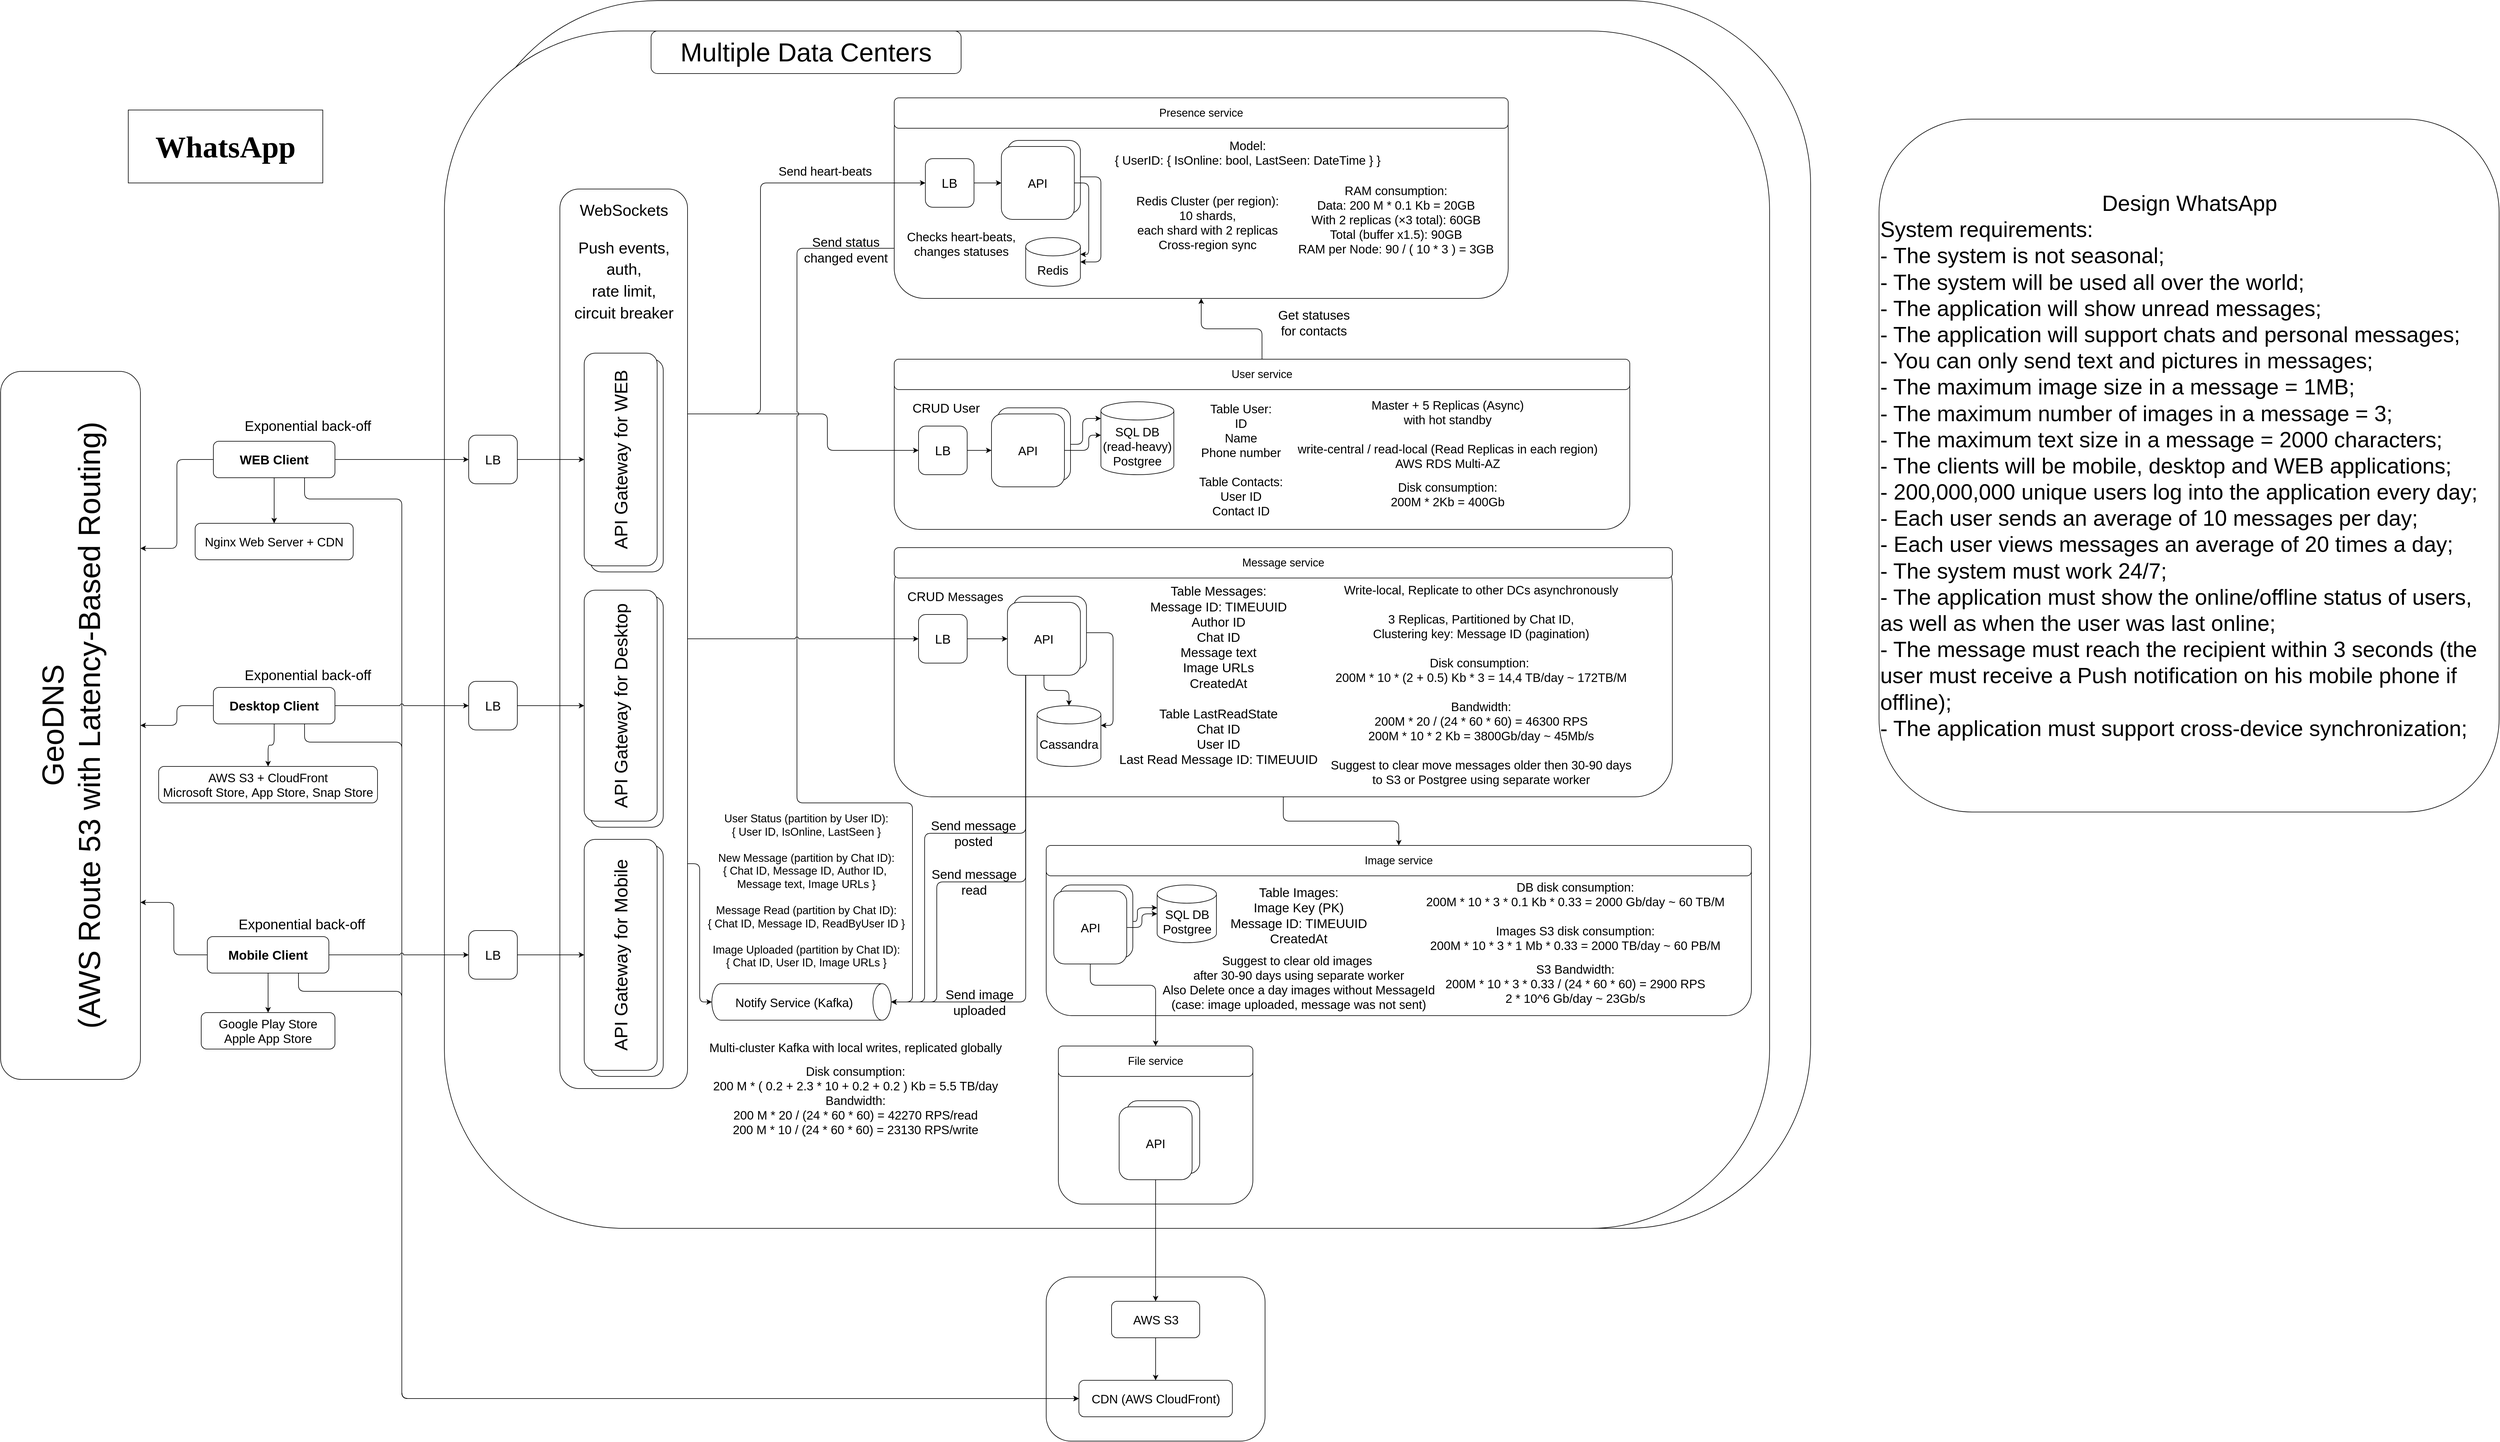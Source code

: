 <mxfile version="27.1.1">
  <diagram name="WhatsApp" id="VQcKLg8QeOJMYL9XkjX6">
    <mxGraphModel grid="1" page="1" gridSize="10" guides="1" tooltips="1" connect="1" arrows="1" fold="1" pageScale="1" pageWidth="900" pageHeight="1600" math="0" shadow="0">
      <root>
        <mxCell id="0" />
        <mxCell id="1" parent="0" />
        <mxCell id="rs_zhbmKsSb4Pp0CND8G-26" value="" style="rounded=1;whiteSpace=wrap;html=1;" vertex="1" parent="1">
          <mxGeometry x="2690" y="1240" width="360" height="270" as="geometry" />
        </mxCell>
        <mxCell id="rs_zhbmKsSb4Pp0CND8G-16" value="" style="rounded=1;whiteSpace=wrap;html=1;movable=0;resizable=0;rotatable=0;deletable=0;editable=0;locked=1;connectable=0;" vertex="1" parent="1">
          <mxGeometry x="1747.5" y="-860" width="2200" height="2020" as="geometry" />
        </mxCell>
        <mxCell id="rs_zhbmKsSb4Pp0CND8G-15" value="" style="rounded=1;whiteSpace=wrap;html=1;movable=0;resizable=0;rotatable=0;deletable=0;editable=0;locked=1;connectable=0;" vertex="1" parent="1">
          <mxGeometry x="1700" y="-810" width="2180" height="1970" as="geometry" />
        </mxCell>
        <mxCell id="J3SmZjjJsAPERFWp4GPV-4" value="" style="rounded=1;whiteSpace=wrap;html=1;fontColor=light-dark(#000000,#FFFFFF);" vertex="1" parent="1">
          <mxGeometry x="1890" y="-550" width="210" height="1480" as="geometry" />
        </mxCell>
        <mxCell id="J3SmZjjJsAPERFWp4GPV-73" value="" style="rounded=1;whiteSpace=wrap;html=1;verticalAlign=middle;horizontal=0;fontColor=light-dark(#000000,#FFFFFF);" vertex="1" parent="1">
          <mxGeometry x="1940" y="530" width="120" height="380" as="geometry" />
        </mxCell>
        <mxCell id="J3SmZjjJsAPERFWp4GPV-72" value="" style="rounded=1;whiteSpace=wrap;html=1;verticalAlign=middle;horizontal=0;fontColor=light-dark(#000000,#FFFFFF);" vertex="1" parent="1">
          <mxGeometry x="1940" y="120" width="120" height="380" as="geometry" />
        </mxCell>
        <mxCell id="J3SmZjjJsAPERFWp4GPV-71" value="" style="rounded=1;whiteSpace=wrap;html=1;verticalAlign=middle;horizontal=0;fontColor=light-dark(#000000,#FFFFFF);" vertex="1" parent="1">
          <mxGeometry x="1940" y="-270" width="120" height="350" as="geometry" />
        </mxCell>
        <mxCell id="J3SmZjjJsAPERFWp4GPV-2" style="edgeStyle=orthogonalEdgeStyle;rounded=1;orthogonalLoop=1;jettySize=auto;html=1;exitX=1;exitY=0.75;exitDx=0;exitDy=0;entryX=0.5;entryY=1;entryDx=0;entryDy=0;entryPerimeter=0;curved=0;fontColor=light-dark(#000000,#FFFFFF);" edge="1" parent="1" source="J3SmZjjJsAPERFWp4GPV-4" target="J3SmZjjJsAPERFWp4GPV-39">
          <mxGeometry relative="1" as="geometry">
            <mxPoint x="2150" y="540" as="targetPoint" />
          </mxGeometry>
        </mxCell>
        <mxCell id="J3SmZjjJsAPERFWp4GPV-5" value="" style="rounded=1;whiteSpace=wrap;html=1;fontColor=light-dark(#000000,#FFFFFF);movable=0;resizable=0;rotatable=0;deletable=0;editable=0;locked=1;connectable=0;" vertex="1" parent="1">
          <mxGeometry x="2440" y="-270" width="1210" height="280" as="geometry" />
        </mxCell>
        <mxCell id="J3SmZjjJsAPERFWp4GPV-6" value="&lt;font style=&quot;font-size: 18px;&quot;&gt;User service&lt;/font&gt;" style="rounded=1;whiteSpace=wrap;html=1;fontColor=light-dark(#000000,#FFFFFF);movable=0;resizable=0;rotatable=0;deletable=0;editable=0;locked=1;connectable=0;" vertex="1" parent="1">
          <mxGeometry x="2440" y="-270" width="1210" height="50" as="geometry" />
        </mxCell>
        <mxCell id="J3SmZjjJsAPERFWp4GPV-8" style="edgeStyle=orthogonalEdgeStyle;rounded=1;orthogonalLoop=1;jettySize=auto;html=1;exitX=0.5;exitY=1;exitDx=0;exitDy=0;fontColor=light-dark(#000000,#FFFFFF);" edge="1" parent="1">
          <mxGeometry relative="1" as="geometry">
            <mxPoint x="4422.5" y="940" as="sourcePoint" />
            <mxPoint x="4422.5" y="940" as="targetPoint" />
          </mxGeometry>
        </mxCell>
        <mxCell id="QtIXv91sSsGqcYSlcGOX-58" style="edgeStyle=orthogonalEdgeStyle;rounded=1;orthogonalLoop=1;jettySize=auto;html=1;entryX=0.5;entryY=0;entryDx=0;entryDy=0;curved=0;" edge="1" parent="1" source="J3SmZjjJsAPERFWp4GPV-10" target="J3SmZjjJsAPERFWp4GPV-23">
          <mxGeometry relative="1" as="geometry" />
        </mxCell>
        <mxCell id="J3SmZjjJsAPERFWp4GPV-10" value="" style="rounded=1;whiteSpace=wrap;html=1;fontColor=light-dark(#000000,#FFFFFF);movable=0;resizable=0;rotatable=0;deletable=0;editable=0;locked=1;connectable=0;" vertex="1" parent="1">
          <mxGeometry x="2440" y="40" width="1280" height="410" as="geometry" />
        </mxCell>
        <mxCell id="J3SmZjjJsAPERFWp4GPV-11" value="&lt;font style=&quot;font-size: 18px;&quot;&gt;Message service&lt;/font&gt;" style="rounded=1;whiteSpace=wrap;html=1;fontColor=light-dark(#000000,#FFFFFF);movable=0;resizable=0;rotatable=0;deletable=0;editable=0;locked=1;connectable=0;" vertex="1" parent="1">
          <mxGeometry x="2440" y="40" width="1280" height="50" as="geometry" />
        </mxCell>
        <mxCell id="J3SmZjjJsAPERFWp4GPV-12" value="&lt;span style=&quot;font-family: Arial, sans-serif; text-align: start; background-color: rgb(255, 255, 255);&quot;&gt;&lt;font style=&quot;font-size: 20px;&quot;&gt;Cassandra&lt;/font&gt;&lt;/span&gt;" style="shape=cylinder3;whiteSpace=wrap;html=1;boundedLbl=1;backgroundOutline=1;size=15;rounded=1;fontColor=light-dark(#000000,#FFFFFF);" vertex="1" parent="1">
          <mxGeometry x="2675" y="300" width="105" height="100" as="geometry" />
        </mxCell>
        <mxCell id="J3SmZjjJsAPERFWp4GPV-13" value="" style="rounded=1;whiteSpace=wrap;html=1;direction=south;fontColor=light-dark(#000000,#FFFFFF);" vertex="1" parent="1">
          <mxGeometry x="2636.25" y="120" width="120" height="120" as="geometry" />
        </mxCell>
        <mxCell id="rs_zhbmKsSb4Pp0CND8G-38" style="edgeStyle=orthogonalEdgeStyle;rounded=1;orthogonalLoop=1;jettySize=auto;html=1;entryX=0.5;entryY=0;entryDx=0;entryDy=0;entryPerimeter=0;curved=0;exitX=1;exitY=0.75;exitDx=0;exitDy=0;" edge="1" parent="1" source="J3SmZjjJsAPERFWp4GPV-15" target="J3SmZjjJsAPERFWp4GPV-39">
          <mxGeometry relative="1" as="geometry">
            <mxPoint x="2640" y="690" as="targetPoint" />
            <Array as="points">
              <mxPoint x="2656" y="788" />
            </Array>
          </mxGeometry>
        </mxCell>
        <mxCell id="J3SmZjjJsAPERFWp4GPV-15" value="&lt;font style=&quot;font-size: 20px;&quot;&gt;API&lt;/font&gt;" style="rounded=1;whiteSpace=wrap;html=1;direction=south;fontColor=light-dark(#000000,#FFFFFF);" vertex="1" parent="1">
          <mxGeometry x="2626.25" y="130" width="120" height="120" as="geometry" />
        </mxCell>
        <mxCell id="J3SmZjjJsAPERFWp4GPV-16" value="&lt;span style=&quot;font-family: &amp;quot;Google Sans&amp;quot;, arial, sans-serif-medium, sans-serif; text-align: start; background-color: rgb(255, 255, 255);&quot;&gt;&lt;font style=&quot;font-size: 20px;&quot;&gt;SQL DB&lt;/font&gt;&lt;/span&gt;&lt;div&gt;&lt;div style=&quot;text-align: start;&quot;&gt;&lt;font face=&quot;Google Sans, arial, sans-serif-medium, sans-serif&quot;&gt;&lt;span style=&quot;font-size: 20px;&quot;&gt;(&lt;/span&gt;&lt;/font&gt;&lt;span style=&quot;background-color: transparent; text-align: center; font-size: 20px;&quot;&gt;&lt;font face=&quot;Google Sans, arial, sans-serif-medium, sans-serif&quot;&gt;read-heavy)&lt;/font&gt;&lt;/span&gt;&lt;/div&gt;&lt;div&gt;&lt;span style=&quot;font-family: &amp;quot;Google Sans&amp;quot;, arial, sans-serif-medium, sans-serif; text-align: start; background-color: rgb(255, 255, 255);&quot;&gt;&lt;font style=&quot;font-size: 20px;&quot;&gt;Postgree&lt;/font&gt;&lt;/span&gt;&lt;/div&gt;&lt;/div&gt;" style="shape=cylinder3;whiteSpace=wrap;html=1;boundedLbl=1;backgroundOutline=1;size=15;rounded=1;fontColor=light-dark(#000000,#FFFFFF);" vertex="1" parent="1">
          <mxGeometry x="2780" y="-200" width="120" height="120" as="geometry" />
        </mxCell>
        <mxCell id="J3SmZjjJsAPERFWp4GPV-17" value="" style="rounded=1;whiteSpace=wrap;html=1;direction=south;fontColor=light-dark(#000000,#FFFFFF);" vertex="1" parent="1">
          <mxGeometry x="2610" y="-190" width="120" height="120" as="geometry" />
        </mxCell>
        <mxCell id="J3SmZjjJsAPERFWp4GPV-18" style="edgeStyle=orthogonalEdgeStyle;rounded=1;orthogonalLoop=1;jettySize=auto;html=1;fontColor=light-dark(#000000,#FFFFFF);" edge="1" parent="1" source="J3SmZjjJsAPERFWp4GPV-19">
          <mxGeometry relative="1" as="geometry">
            <Array as="points">
              <mxPoint x="2760" y="-120" />
              <mxPoint x="2760" y="-145" />
            </Array>
            <mxPoint x="2780" y="-145" as="targetPoint" />
          </mxGeometry>
        </mxCell>
        <mxCell id="J3SmZjjJsAPERFWp4GPV-19" value="&lt;font style=&quot;font-size: 20px;&quot;&gt;API&lt;/font&gt;" style="rounded=1;whiteSpace=wrap;html=1;direction=south;fontColor=light-dark(#000000,#FFFFFF);" vertex="1" parent="1">
          <mxGeometry x="2600" y="-180" width="120" height="120" as="geometry" />
        </mxCell>
        <mxCell id="J3SmZjjJsAPERFWp4GPV-21" style="edgeStyle=orthogonalEdgeStyle;rounded=1;orthogonalLoop=1;jettySize=auto;html=1;exitX=0.5;exitY=0;exitDx=0;exitDy=0;entryX=0;entryY=0;entryDx=0;entryDy=27.5;entryPerimeter=0;fontColor=light-dark(#000000,#FFFFFF);" edge="1" parent="1" source="J3SmZjjJsAPERFWp4GPV-17" target="J3SmZjjJsAPERFWp4GPV-16">
          <mxGeometry relative="1" as="geometry">
            <Array as="points">
              <mxPoint x="2750" y="-130" />
              <mxPoint x="2750" y="-172" />
            </Array>
          </mxGeometry>
        </mxCell>
        <mxCell id="J3SmZjjJsAPERFWp4GPV-22" value="" style="rounded=1;whiteSpace=wrap;html=1;fontColor=light-dark(#000000,#FFFFFF);movable=0;resizable=0;rotatable=0;deletable=0;editable=0;locked=1;connectable=0;" vertex="1" parent="1">
          <mxGeometry x="2690" y="530" width="1160" height="280" as="geometry" />
        </mxCell>
        <mxCell id="J3SmZjjJsAPERFWp4GPV-23" value="&lt;font style=&quot;font-size: 18px;&quot;&gt;Image service&lt;/font&gt;" style="rounded=1;whiteSpace=wrap;html=1;fontColor=light-dark(#000000,#FFFFFF);movable=0;resizable=0;rotatable=0;deletable=0;editable=0;locked=1;connectable=0;" vertex="1" parent="1">
          <mxGeometry x="2690" y="530" width="1160" height="50" as="geometry" />
        </mxCell>
        <mxCell id="J3SmZjjJsAPERFWp4GPV-24" value="" style="rounded=1;whiteSpace=wrap;html=1;direction=south;fontColor=light-dark(#000000,#FFFFFF);" vertex="1" parent="1">
          <mxGeometry x="2712.5" y="595" width="120" height="120" as="geometry" />
        </mxCell>
        <mxCell id="rs_zhbmKsSb4Pp0CND8G-29" style="edgeStyle=orthogonalEdgeStyle;rounded=1;orthogonalLoop=1;jettySize=auto;html=1;entryX=0.5;entryY=0;entryDx=0;entryDy=0;curved=0;exitX=1;exitY=0.5;exitDx=0;exitDy=0;" edge="1" parent="1" source="J3SmZjjJsAPERFWp4GPV-26" target="QtIXv91sSsGqcYSlcGOX-21">
          <mxGeometry relative="1" as="geometry">
            <Array as="points">
              <mxPoint x="2762" y="760" />
              <mxPoint x="2870" y="760" />
            </Array>
          </mxGeometry>
        </mxCell>
        <mxCell id="J3SmZjjJsAPERFWp4GPV-26" value="&lt;font style=&quot;font-size: 20px;&quot;&gt;API&lt;/font&gt;" style="rounded=1;whiteSpace=wrap;html=1;direction=south;fontColor=light-dark(#000000,#FFFFFF);" vertex="1" parent="1">
          <mxGeometry x="2702.5" y="605" width="120" height="120" as="geometry" />
        </mxCell>
        <mxCell id="J3SmZjjJsAPERFWp4GPV-28" value="&lt;font style=&quot;font-size: 30px;&quot;&gt;API Gateway for WEB&lt;/font&gt;" style="rounded=1;whiteSpace=wrap;html=1;verticalAlign=middle;horizontal=0;fontColor=light-dark(#000000,#FFFFFF);" vertex="1" parent="1">
          <mxGeometry x="1930" y="-280" width="120" height="350" as="geometry" />
        </mxCell>
        <mxCell id="J3SmZjjJsAPERFWp4GPV-30" value="&lt;font style=&quot;font-size: 30px;&quot;&gt;API Gateway for Desktop&lt;/font&gt;" style="rounded=1;whiteSpace=wrap;html=1;verticalAlign=middle;horizontal=0;fontColor=light-dark(#000000,#FFFFFF);" vertex="1" parent="1">
          <mxGeometry x="1930" y="110" width="120" height="380" as="geometry" />
        </mxCell>
        <mxCell id="J3SmZjjJsAPERFWp4GPV-31" value="&lt;font style=&quot;font-size: 30px;&quot;&gt;API Gateway for Mobile&lt;/font&gt;" style="rounded=1;whiteSpace=wrap;html=1;verticalAlign=middle;horizontal=0;fontColor=light-dark(#000000,#FFFFFF);" vertex="1" parent="1">
          <mxGeometry x="1930" y="520" width="120" height="380" as="geometry" />
        </mxCell>
        <mxCell id="J3SmZjjJsAPERFWp4GPV-63" style="edgeStyle=orthogonalEdgeStyle;rounded=0;orthogonalLoop=1;jettySize=auto;html=1;entryX=0;entryY=0.5;entryDx=0;entryDy=0;fontColor=light-dark(#000000,#FFFFFF);" edge="1" parent="1" source="J3SmZjjJsAPERFWp4GPV-34" target="J3SmZjjJsAPERFWp4GPV-62">
          <mxGeometry relative="1" as="geometry">
            <mxPoint x="1660" y="-105" as="targetPoint" />
          </mxGeometry>
        </mxCell>
        <mxCell id="QtIXv91sSsGqcYSlcGOX-9" style="edgeStyle=orthogonalEdgeStyle;rounded=0;orthogonalLoop=1;jettySize=auto;html=1;entryX=0.5;entryY=0;entryDx=0;entryDy=0;" edge="1" parent="1" source="J3SmZjjJsAPERFWp4GPV-34" target="p8Vapuknpv6_ZQA-8RbI-3">
          <mxGeometry relative="1" as="geometry" />
        </mxCell>
        <mxCell id="b_eHKgkNU9b1T9kCRsu4-1" style="edgeStyle=orthogonalEdgeStyle;rounded=1;orthogonalLoop=1;jettySize=auto;html=1;exitX=0.75;exitY=1;exitDx=0;exitDy=0;entryX=0;entryY=0.5;entryDx=0;entryDy=0;curved=0;jumpStyle=arc;" edge="1" parent="1" source="J3SmZjjJsAPERFWp4GPV-34" target="QtIXv91sSsGqcYSlcGOX-27">
          <mxGeometry relative="1" as="geometry">
            <mxPoint x="2640" y="1310" as="targetPoint" />
            <Array as="points">
              <mxPoint x="1470" y="-40" />
              <mxPoint x="1630" y="-40" />
              <mxPoint x="1630" y="1440" />
            </Array>
          </mxGeometry>
        </mxCell>
        <mxCell id="J3SmZjjJsAPERFWp4GPV-34" value="&lt;font style=&quot;font-size: 21px;&quot;&gt;&lt;b&gt;&lt;font style=&quot;font-size: 21px;&quot;&gt;WEB&lt;/font&gt;&amp;nbsp;Client&lt;/b&gt;&lt;/font&gt;" style="rounded=1;whiteSpace=wrap;html=1;fontColor=light-dark(#000000,#FFFFFF);" vertex="1" parent="1">
          <mxGeometry x="1320" y="-135" width="200" height="60" as="geometry" />
        </mxCell>
        <mxCell id="J3SmZjjJsAPERFWp4GPV-67" style="edgeStyle=orthogonalEdgeStyle;rounded=0;orthogonalLoop=1;jettySize=auto;html=1;entryX=0;entryY=0.5;entryDx=0;entryDy=0;fontColor=light-dark(#000000,#FFFFFF);jumpStyle=arc;" edge="1" parent="1" source="J3SmZjjJsAPERFWp4GPV-36" target="J3SmZjjJsAPERFWp4GPV-65">
          <mxGeometry relative="1" as="geometry">
            <mxPoint x="1660" y="300" as="targetPoint" />
          </mxGeometry>
        </mxCell>
        <mxCell id="QtIXv91sSsGqcYSlcGOX-11" style="edgeStyle=orthogonalEdgeStyle;rounded=1;orthogonalLoop=1;jettySize=auto;html=1;entryX=0.5;entryY=0;entryDx=0;entryDy=0;curved=0;" edge="1" parent="1" source="J3SmZjjJsAPERFWp4GPV-36" target="QtIXv91sSsGqcYSlcGOX-10">
          <mxGeometry relative="1" as="geometry" />
        </mxCell>
        <mxCell id="rs_zhbmKsSb4Pp0CND8G-24" style="edgeStyle=orthogonalEdgeStyle;rounded=1;orthogonalLoop=1;jettySize=auto;html=1;entryX=1;entryY=0.5;entryDx=0;entryDy=0;curved=0;" edge="1" parent="1" source="J3SmZjjJsAPERFWp4GPV-36" target="rs_zhbmKsSb4Pp0CND8G-22">
          <mxGeometry relative="1" as="geometry" />
        </mxCell>
        <mxCell id="b_eHKgkNU9b1T9kCRsu4-2" style="edgeStyle=orthogonalEdgeStyle;rounded=1;orthogonalLoop=1;jettySize=auto;html=1;exitX=0.75;exitY=1;exitDx=0;exitDy=0;entryX=0;entryY=0.5;entryDx=0;entryDy=0;curved=0;" edge="1" parent="1" source="J3SmZjjJsAPERFWp4GPV-36" target="QtIXv91sSsGqcYSlcGOX-27">
          <mxGeometry relative="1" as="geometry">
            <mxPoint x="1640" y="770" as="targetPoint" />
            <Array as="points">
              <mxPoint x="1470" y="360" />
              <mxPoint x="1630" y="360" />
              <mxPoint x="1630" y="1440" />
            </Array>
          </mxGeometry>
        </mxCell>
        <mxCell id="J3SmZjjJsAPERFWp4GPV-36" value="&lt;font style=&quot;font-size: 21px;&quot;&gt;&lt;b&gt;Desktop Client&lt;/b&gt;&lt;/font&gt;" style="rounded=1;whiteSpace=wrap;html=1;fontColor=light-dark(#000000,#FFFFFF);" vertex="1" parent="1">
          <mxGeometry x="1320" y="270" width="200" height="60" as="geometry" />
        </mxCell>
        <mxCell id="J3SmZjjJsAPERFWp4GPV-69" style="edgeStyle=orthogonalEdgeStyle;rounded=0;orthogonalLoop=1;jettySize=auto;html=1;fontColor=light-dark(#000000,#FFFFFF);entryX=0;entryY=0.5;entryDx=0;entryDy=0;jumpStyle=arc;" edge="1" parent="1" source="J3SmZjjJsAPERFWp4GPV-38" target="J3SmZjjJsAPERFWp4GPV-66">
          <mxGeometry relative="1" as="geometry">
            <mxPoint x="1660" y="710" as="targetPoint" />
          </mxGeometry>
        </mxCell>
        <mxCell id="rs_zhbmKsSb4Pp0CND8G-11" style="edgeStyle=orthogonalEdgeStyle;rounded=0;orthogonalLoop=1;jettySize=auto;html=1;entryX=0.5;entryY=0;entryDx=0;entryDy=0;" edge="1" parent="1" source="J3SmZjjJsAPERFWp4GPV-38" target="rs_zhbmKsSb4Pp0CND8G-10">
          <mxGeometry relative="1" as="geometry" />
        </mxCell>
        <mxCell id="rs_zhbmKsSb4Pp0CND8G-25" style="edgeStyle=orthogonalEdgeStyle;rounded=1;orthogonalLoop=1;jettySize=auto;html=1;entryX=1;entryY=0.75;entryDx=0;entryDy=0;curved=0;" edge="1" parent="1" source="J3SmZjjJsAPERFWp4GPV-38" target="rs_zhbmKsSb4Pp0CND8G-22">
          <mxGeometry relative="1" as="geometry" />
        </mxCell>
        <mxCell id="b_eHKgkNU9b1T9kCRsu4-3" style="edgeStyle=orthogonalEdgeStyle;rounded=1;orthogonalLoop=1;jettySize=auto;html=1;exitX=0.75;exitY=1;exitDx=0;exitDy=0;entryX=0;entryY=0.5;entryDx=0;entryDy=0;curved=0;" edge="1" parent="1" source="J3SmZjjJsAPERFWp4GPV-38" target="QtIXv91sSsGqcYSlcGOX-27">
          <mxGeometry relative="1" as="geometry">
            <Array as="points">
              <mxPoint x="1460" y="770" />
              <mxPoint x="1630" y="770" />
              <mxPoint x="1630" y="1440" />
            </Array>
          </mxGeometry>
        </mxCell>
        <mxCell id="J3SmZjjJsAPERFWp4GPV-38" value="&lt;font style=&quot;font-size: 21px;&quot;&gt;&lt;b&gt;Mobile Client&lt;/b&gt;&lt;/font&gt;" style="rounded=1;whiteSpace=wrap;html=1;fontColor=light-dark(#000000,#FFFFFF);" vertex="1" parent="1">
          <mxGeometry x="1310" y="680" width="200" height="60" as="geometry" />
        </mxCell>
        <mxCell id="J3SmZjjJsAPERFWp4GPV-39" value="&lt;div style=&quot;font-size: 20px;&quot;&gt;&lt;span style=&quot;background-color: initial; font-size: 20px;&quot;&gt;Notify Service (Kafka)&lt;/span&gt;&lt;/div&gt;" style="shape=cylinder3;whiteSpace=wrap;html=1;boundedLbl=1;backgroundOutline=1;size=15;rotation=90;align=center;verticalAlign=middle;horizontal=0;fontSize=20;fontColor=light-dark(#000000,#FFFFFF);" vertex="1" parent="1">
          <mxGeometry x="2257.5" y="640" width="60" height="295" as="geometry" />
        </mxCell>
        <mxCell id="J3SmZjjJsAPERFWp4GPV-40" style="edgeStyle=orthogonalEdgeStyle;rounded=1;orthogonalLoop=1;jettySize=auto;html=1;entryX=0.5;entryY=0;entryDx=0;entryDy=0;entryPerimeter=0;curved=0;fontColor=light-dark(#000000,#FFFFFF);exitX=1;exitY=0.75;exitDx=0;exitDy=0;" edge="1" parent="1" source="J3SmZjjJsAPERFWp4GPV-15" target="J3SmZjjJsAPERFWp4GPV-39">
          <mxGeometry relative="1" as="geometry">
            <Array as="points">
              <mxPoint x="2656" y="510" />
              <mxPoint x="2490" y="510" />
              <mxPoint x="2490" y="788" />
            </Array>
            <mxPoint x="2650" y="290" as="sourcePoint" />
          </mxGeometry>
        </mxCell>
        <mxCell id="J3SmZjjJsAPERFWp4GPV-42" value="&lt;div&gt;&lt;div&gt;&lt;span&gt;Table User:&lt;br&gt;&lt;/span&gt;&lt;div&gt;&lt;font&gt;ID&lt;/font&gt;&lt;/div&gt;&lt;div&gt;&lt;font&gt;Name&lt;/font&gt;&lt;/div&gt;&lt;div&gt;&lt;font&gt;Phone number&lt;/font&gt;&lt;/div&gt;&lt;div&gt;&lt;br&gt;&lt;/div&gt;&lt;div&gt;&lt;font&gt;Table Contacts:&lt;/font&gt;&lt;/div&gt;&lt;div&gt;&lt;font&gt;User ID&lt;/font&gt;&lt;/div&gt;&lt;div&gt;&lt;font&gt;Contact ID&lt;/font&gt;&lt;/div&gt;&lt;/div&gt;&lt;/div&gt;" style="text;html=1;align=center;verticalAlign=middle;resizable=0;points=[];autosize=1;strokeColor=none;fillColor=none;fontColor=light-dark(#000000,#FFFFFF);fontSize=20;" vertex="1" parent="1">
          <mxGeometry x="2930" y="-210" width="160" height="210" as="geometry" />
        </mxCell>
        <mxCell id="J3SmZjjJsAPERFWp4GPV-46" value="&lt;div&gt;&lt;div&gt;&lt;font style=&quot;font-size: 21px;&quot;&gt;Table Messages:&lt;br&gt;&lt;/font&gt;&lt;div&gt;&lt;div&gt;&lt;font style=&quot;font-size: 21px;&quot;&gt;Message ID: TIMEUUID&lt;/font&gt;&lt;/div&gt;&lt;div&gt;&lt;font style=&quot;font-size: 21px;&quot;&gt;Author ID&lt;/font&gt;&lt;/div&gt;&lt;div&gt;&lt;font style=&quot;font-size: 21px;&quot;&gt;Chat ID&lt;/font&gt;&lt;/div&gt;&lt;div&gt;&lt;font style=&quot;font-size: 21px;&quot;&gt;Message text&lt;/font&gt;&lt;/div&gt;&lt;div&gt;&lt;font style=&quot;font-size: 21px;&quot;&gt;Image URLs&lt;/font&gt;&lt;/div&gt;&lt;/div&gt;&lt;/div&gt;&lt;/div&gt;&lt;div&gt;&lt;font style=&quot;font-size: 21px;&quot;&gt;CreatedAt&lt;/font&gt;&lt;/div&gt;&lt;div&gt;&lt;font style=&quot;font-size: 21px;&quot;&gt;&lt;br&gt;&lt;/font&gt;&lt;/div&gt;&lt;div&gt;&lt;font style=&quot;font-size: 21px;&quot;&gt;Table LastReadState&lt;/font&gt;&lt;/div&gt;&lt;div&gt;&lt;font style=&quot;&quot;&gt;&lt;div style=&quot;font-size: 12px;&quot;&gt;&lt;font style=&quot;font-size: 21px;&quot;&gt;Chat ID&lt;/font&gt;&lt;/div&gt;&lt;div style=&quot;font-size: 12px;&quot;&gt;&lt;font style=&quot;font-size: 21px;&quot;&gt;User ID&lt;/font&gt;&lt;/div&gt;&lt;div style=&quot;&quot;&gt;&lt;font style=&quot;&quot;&gt;&lt;span style=&quot;font-size: 21px;&quot;&gt;Last Read Message ID&lt;/span&gt;&lt;/font&gt;&lt;span style=&quot;font-size: 21px; background-color: transparent; color: light-dark(rgb(0, 0, 0), rgb(255, 255, 255));&quot;&gt;: TIMEUUID&lt;/span&gt;&lt;/div&gt;&lt;/font&gt;&lt;/div&gt;" style="text;html=1;align=center;verticalAlign=middle;resizable=0;points=[];autosize=1;strokeColor=none;fillColor=none;fontColor=light-dark(#000000,#FFFFFF);" vertex="1" parent="1">
          <mxGeometry x="2797.5" y="90" width="350" height="320" as="geometry" />
        </mxCell>
        <mxCell id="J3SmZjjJsAPERFWp4GPV-47" value="&lt;span style=&quot;font-size: 21px;&quot;&gt;CRUD&amp;nbsp;&lt;/span&gt;&lt;span style=&quot;font-size: 21px; background-color: initial;&quot;&gt;User&lt;/span&gt;" style="text;html=1;align=center;verticalAlign=middle;resizable=0;points=[];autosize=1;strokeColor=none;fillColor=none;fontColor=light-dark(#000000,#FFFFFF);" vertex="1" parent="1">
          <mxGeometry x="2460" y="-210" width="130" height="40" as="geometry" />
        </mxCell>
        <mxCell id="J3SmZjjJsAPERFWp4GPV-49" value="&lt;font&gt;User Status (partition by User&amp;nbsp;&lt;span style=&quot;color: light-dark(rgb(0, 0, 0), rgb(255, 255, 255)); background-color: transparent;&quot;&gt;ID)&lt;/span&gt;:&lt;/font&gt;&lt;div&gt;&lt;font&gt;{ User ID, IsOnline,&amp;nbsp;&lt;/font&gt;&lt;span style=&quot;background-color: transparent; color: light-dark(rgb(0, 0, 0), rgb(255, 255, 255));&quot;&gt;LastSeen&amp;nbsp;&lt;/span&gt;&lt;span style=&quot;background-color: transparent; color: light-dark(rgb(0, 0, 0), rgb(255, 255, 255));&quot;&gt;}&lt;/span&gt;&lt;/div&gt;&lt;div&gt;&lt;span style=&quot;background-color: transparent; color: light-dark(rgb(0, 0, 0), rgb(255, 255, 255));&quot;&gt;&lt;br&gt;&lt;/span&gt;&lt;/div&gt;&lt;div&gt;New Message (partition by&amp;nbsp;&lt;span style=&quot;background-color: transparent; color: light-dark(rgb(0, 0, 0), rgb(255, 255, 255));&quot;&gt;Chat ID)&lt;/span&gt;&lt;span style=&quot;background-color: transparent; color: light-dark(rgb(0, 0, 0), rgb(255, 255, 255));&quot;&gt;:&lt;/span&gt;&lt;/div&gt;&lt;div&gt;&lt;div&gt;{&amp;nbsp;&lt;span style=&quot;background-color: transparent; color: light-dark(rgb(0, 0, 0), rgb(255, 255, 255));&quot;&gt;Chat ID,&amp;nbsp;&lt;/span&gt;&lt;span style=&quot;background-color: transparent; color: light-dark(rgb(0, 0, 0), rgb(255, 255, 255));&quot;&gt;Message ID,&amp;nbsp;&lt;/span&gt;&lt;span style=&quot;background-color: transparent; color: light-dark(rgb(0, 0, 0), rgb(255, 255, 255));&quot;&gt;Author ID,&amp;nbsp;&lt;/span&gt;&lt;/div&gt;&lt;div&gt;&lt;span style=&quot;background-color: transparent; color: light-dark(rgb(0, 0, 0), rgb(255, 255, 255));&quot;&gt;Message text,&amp;nbsp;&lt;/span&gt;&lt;span style=&quot;background-color: transparent;&quot;&gt;Image URLs&amp;nbsp;&lt;/span&gt;&lt;span style=&quot;background-color: transparent; color: light-dark(rgb(0, 0, 0), rgb(255, 255, 255));&quot;&gt;}&lt;/span&gt;&lt;/div&gt;&lt;/div&gt;&lt;div&gt;&lt;span style=&quot;background-color: transparent; color: light-dark(rgb(0, 0, 0), rgb(255, 255, 255));&quot;&gt;&lt;br&gt;&lt;/span&gt;&lt;/div&gt;&lt;div&gt;&lt;div&gt;Message Read (partition by&amp;nbsp;&lt;span style=&quot;background-color: transparent; color: light-dark(rgb(0, 0, 0), rgb(255, 255, 255));&quot;&gt;Chat ID)&lt;/span&gt;&lt;span style=&quot;background-color: transparent; color: light-dark(rgb(0, 0, 0), rgb(255, 255, 255));&quot;&gt;:&lt;/span&gt;&lt;/div&gt;&lt;div&gt;&lt;div&gt;{&amp;nbsp;&lt;span style=&quot;background-color: transparent; color: light-dark(rgb(0, 0, 0), rgb(255, 255, 255));&quot;&gt;Chat ID,&amp;nbsp;&lt;/span&gt;&lt;span style=&quot;background-color: transparent; color: light-dark(rgb(0, 0, 0), rgb(255, 255, 255));&quot;&gt;Message ID, ReadByUser&lt;/span&gt;&lt;span style=&quot;background-color: transparent; color: light-dark(rgb(0, 0, 0), rgb(255, 255, 255));&quot;&gt;&amp;nbsp;ID&amp;nbsp;&lt;/span&gt;&lt;span style=&quot;background-color: transparent; color: light-dark(rgb(0, 0, 0), rgb(255, 255, 255));&quot;&gt;}&lt;/span&gt;&lt;/div&gt;&lt;/div&gt;&lt;/div&gt;&lt;div&gt;&lt;span style=&quot;background-color: transparent; color: light-dark(rgb(0, 0, 0), rgb(255, 255, 255));&quot;&gt;&lt;br&gt;&lt;/span&gt;&lt;/div&gt;&lt;div&gt;&lt;div&gt;Image Uploaded (partition by&amp;nbsp;&lt;span style=&quot;background-color: transparent; color: light-dark(rgb(0, 0, 0), rgb(255, 255, 255));&quot;&gt;Chat ID)&lt;/span&gt;&lt;span style=&quot;background-color: transparent; color: light-dark(rgb(0, 0, 0), rgb(255, 255, 255));&quot;&gt;:&lt;/span&gt;&lt;/div&gt;&lt;div&gt;{&amp;nbsp;&lt;span style=&quot;background-color: transparent; color: light-dark(rgb(0, 0, 0), rgb(255, 255, 255));&quot;&gt;Chat ID,&amp;nbsp;&lt;/span&gt;&lt;span style=&quot;background-color: transparent; color: light-dark(rgb(0, 0, 0), rgb(255, 255, 255));&quot;&gt;User ID, Image URLs&lt;/span&gt;&lt;span style=&quot;background-color: transparent; color: light-dark(rgb(0, 0, 0), rgb(255, 255, 255));&quot;&gt;&amp;nbsp;&lt;/span&gt;&lt;span style=&quot;background-color: transparent; color: light-dark(rgb(0, 0, 0), rgb(255, 255, 255));&quot;&gt;}&lt;/span&gt;&lt;/div&gt;&lt;/div&gt;" style="text;html=1;align=center;verticalAlign=middle;resizable=0;points=[];autosize=1;strokeColor=none;fillColor=none;fontColor=light-dark(#000000,#FFFFFF);fontSize=18;" vertex="1" parent="1">
          <mxGeometry x="2120" y="470" width="350" height="270" as="geometry" />
        </mxCell>
        <mxCell id="J3SmZjjJsAPERFWp4GPV-51" value="&lt;div&gt;&lt;span style=&quot;font-size: 20px;&quot;&gt;Write-local,&amp;nbsp;&lt;/span&gt;&lt;span style=&quot;background-color: transparent; font-size: 20px;&quot;&gt;Replicate to other DCs asynchronously&lt;/span&gt;&lt;/div&gt;&lt;div&gt;&lt;span style=&quot;background-color: transparent; font-size: 20px;&quot;&gt;&lt;br&gt;&lt;/span&gt;&lt;/div&gt;&lt;div&gt;&lt;span style=&quot;font-size: 20px; background-color: transparent; color: light-dark(rgb(0, 0, 0), rgb(255, 255, 255));&quot;&gt;3 Replicas, Partitioned by&amp;nbsp;&lt;/span&gt;&lt;span style=&quot;font-size: 20px; background-color: transparent; color: light-dark(rgb(0, 0, 0), rgb(255, 255, 255));&quot;&gt;Chat ID,&lt;/span&gt;&lt;/div&gt;&lt;div style=&quot;&quot;&gt;&lt;font style=&quot;font-size: 20px;&quot;&gt;Clustering key:&amp;nbsp;Message ID (pagination)&lt;/font&gt;&lt;/div&gt;&lt;div style=&quot;&quot;&gt;&lt;span style=&quot;font-size: 20px;&quot;&gt;&lt;br&gt;&lt;/span&gt;&lt;/div&gt;&lt;span style=&quot;font-size: 20px;&quot;&gt;Disk consumption:&amp;nbsp;&lt;/span&gt;&lt;div&gt;&lt;span style=&quot;font-size: 20px;&quot;&gt;200M * 10 * (2 + 0.5) Kb * 3 = 14,4 TB/day ~ 172TB/M&lt;/span&gt;&lt;/div&gt;&lt;div&gt;&lt;span style=&quot;font-size: 20px;&quot;&gt;&lt;br&gt;&lt;/span&gt;&lt;/div&gt;&lt;div&gt;&lt;span style=&quot;font-size: 20px;&quot;&gt;Bandwidth:&lt;/span&gt;&lt;/div&gt;&lt;div&gt;&lt;span style=&quot;font-size: 20px;&quot;&gt;200M * 20 / (24 * 60 * 60) = 46300 RPS&lt;/span&gt;&lt;span style=&quot;font-size: 20px;&quot;&gt;&lt;br&gt;&lt;/span&gt;&lt;/div&gt;&lt;div&gt;&lt;span style=&quot;font-size: 20px;&quot;&gt;200M * 10 * 2 Kb = 3800Gb/day ~ 45Mb/s&lt;/span&gt;&lt;span style=&quot;font-size: 20px;&quot;&gt;&lt;br&gt;&lt;/span&gt;&lt;/div&gt;&lt;div&gt;&lt;span style=&quot;font-size: 20px;&quot;&gt;&lt;br&gt;&lt;/span&gt;&lt;/div&gt;&lt;div&gt;&lt;div&gt;&lt;span style=&quot;color: light-dark(rgb(0, 0, 0), rgb(255, 255, 51)); font-size: 20px; background-color: transparent;&quot;&gt;Suggest to clear move messages&amp;nbsp;&lt;/span&gt;&lt;span style=&quot;background-color: transparent; color: light-dark(rgb(0, 0, 0), rgb(255, 255, 51)); font-size: 20px;&quot;&gt;older then 30-90 days&lt;/span&gt;&lt;/div&gt;&lt;div&gt;&lt;span style=&quot;background-color: transparent; color: light-dark(rgb(0, 0, 0), rgb(255, 255, 51)); font-size: 20px;&quot;&gt;to S3 or Postgree&amp;nbsp;&lt;/span&gt;&lt;span style=&quot;background-color: transparent; color: light-dark(rgb(0, 0, 0), rgb(255, 255, 51)); font-size: 20px;&quot;&gt;using separate worker&lt;/span&gt;&lt;/div&gt;&lt;/div&gt;" style="text;html=1;align=center;verticalAlign=middle;resizable=0;points=[];autosize=1;strokeColor=none;fillColor=none;fontColor=light-dark(#000000,#FFFFFF);" vertex="1" parent="1">
          <mxGeometry x="3145" y="90" width="520" height="350" as="geometry" />
        </mxCell>
        <mxCell id="J3SmZjjJsAPERFWp4GPV-52" value="&lt;div&gt;&lt;span style=&quot;background-color: transparent; color: light-dark(rgb(0, 0, 0), rgb(255, 255, 255)); font-size: 20px;&quot;&gt;DB disk consumption:&lt;/span&gt;&lt;/div&gt;&lt;div&gt;&lt;div&gt;&lt;span style=&quot;font-size: 20px;&quot;&gt;200M * 10 * 3 * 0.1 Kb * 0.33 = 2000 Gb/day ~ 60 TB/M&lt;/span&gt;&lt;/div&gt;&lt;/div&gt;&lt;div&gt;&lt;span style=&quot;font-size: 20px; background-color: transparent; color: light-dark(rgb(0, 0, 0), rgb(255, 255, 255));&quot;&gt;&lt;br&gt;&lt;/span&gt;&lt;/div&gt;&lt;div&gt;&lt;span style=&quot;font-size: 20px; background-color: transparent; color: light-dark(rgb(0, 0, 0), rgb(255, 255, 255));&quot;&gt;Images S3 disk consumption:&lt;/span&gt;&lt;/div&gt;&lt;div&gt;&lt;span style=&quot;font-size: 20px;&quot;&gt;200M * 10 * 3 * 1 Mb * 0.33 = 2000 TB/day ~ 60 PB/M&lt;/span&gt;&lt;/div&gt;&lt;div&gt;&lt;br&gt;&lt;/div&gt;&lt;div&gt;&lt;span style=&quot;font-size: 20px; background-color: transparent; color: light-dark(rgb(0, 0, 0), rgb(255, 255, 255));&quot;&gt;S3&amp;nbsp;&lt;/span&gt;&lt;span style=&quot;font-size: 20px;&quot;&gt;Bandwidth:&lt;/span&gt;&lt;/div&gt;&lt;div&gt;&lt;span style=&quot;font-size: 20px;&quot;&gt;200M *&amp;nbsp;&lt;/span&gt;&lt;span style=&quot;font-size: 20px;&quot;&gt;10 * 3 *&amp;nbsp;&lt;/span&gt;&lt;span style=&quot;font-size: 20px; background-color: initial;&quot;&gt;0.33&lt;/span&gt;&lt;span style=&quot;font-size: 20px; background-color: initial;&quot;&gt;&amp;nbsp;/ (24 * 60 * 60) = 2900 RPS&lt;/span&gt;&lt;/div&gt;&lt;div&gt;&lt;span style=&quot;background-color: initial; font-size: 20px;&quot;&gt;2 *&amp;nbsp;&lt;/span&gt;&lt;span style=&quot;background-color: initial; font-size: 20px;&quot;&gt;10^6&amp;nbsp;&lt;/span&gt;&lt;span style=&quot;background-color: initial; font-size: 20px;&quot;&gt;Gb/day&lt;/span&gt;&lt;span style=&quot;font-size: 20px;&quot;&gt;&amp;nbsp;~ 23Gb/s&lt;/span&gt;&lt;span style=&quot;font-size: 20px;&quot;&gt;&lt;br&gt;&lt;/span&gt;&lt;/div&gt;" style="text;html=1;align=center;verticalAlign=middle;resizable=0;points=[];autosize=1;strokeColor=none;fillColor=none;fontColor=light-dark(#000000,#FFFFFF);" vertex="1" parent="1">
          <mxGeometry x="3305" y="580" width="510" height="220" as="geometry" />
        </mxCell>
        <mxCell id="J3SmZjjJsAPERFWp4GPV-53" value="&lt;div&gt;&lt;span style=&quot;font-size: 20px;&quot;&gt;Multi-cluster Kafka with local writes, replicated globally&lt;/span&gt;&lt;/div&gt;&lt;div&gt;&lt;br&gt;&lt;/div&gt;&lt;span style=&quot;font-size: 20px;&quot;&gt;Disk consumption:&lt;/span&gt;&lt;div&gt;&lt;span style=&quot;font-size: 20px;&quot;&gt;200 M * ( 0.2 + 2.3 * 10 + 0.2 + 0.2 ) Kb = 5.5 TB/day&lt;/span&gt;&lt;/div&gt;&lt;div&gt;&lt;div&gt;&lt;span style=&quot;font-size: 20px;&quot;&gt;Bandwidth:&lt;/span&gt;&lt;/div&gt;&lt;div&gt;&lt;span style=&quot;font-size: 20px;&quot;&gt;200 M * 20 / (24 * 60 * 60) = 42270 RPS/read&lt;/span&gt;&lt;span style=&quot;font-size: 20px;&quot;&gt;&lt;br&gt;&lt;/span&gt;&lt;/div&gt;&lt;div&gt;&lt;span style=&quot;font-size: 20px;&quot;&gt;200 M * 10 / (24 * 60 * 60) = 23130 RPS/write&lt;/span&gt;&lt;/div&gt;&lt;/div&gt;" style="text;html=1;align=center;verticalAlign=middle;resizable=0;points=[];autosize=1;strokeColor=none;fillColor=none;fontColor=light-dark(#000000,#FFFFFF);" vertex="1" parent="1">
          <mxGeometry x="2126.25" y="845" width="500" height="170" as="geometry" />
        </mxCell>
        <mxCell id="J3SmZjjJsAPERFWp4GPV-57" style="edgeStyle=orthogonalEdgeStyle;rounded=1;orthogonalLoop=1;jettySize=auto;html=1;exitX=1;exitY=0.5;exitDx=0;exitDy=0;curved=0;jumpStyle=arc;fontColor=light-dark(#000000,#FFFFFF);" edge="1" parent="1" source="J3SmZjjJsAPERFWp4GPV-55" target="J3SmZjjJsAPERFWp4GPV-15">
          <mxGeometry relative="1" as="geometry" />
        </mxCell>
        <mxCell id="rs_zhbmKsSb4Pp0CND8G-8" value="" style="edgeStyle=orthogonalEdgeStyle;rounded=0;orthogonalLoop=1;jettySize=auto;html=1;" edge="1" parent="1" source="J3SmZjjJsAPERFWp4GPV-55" target="J3SmZjjJsAPERFWp4GPV-15">
          <mxGeometry relative="1" as="geometry" />
        </mxCell>
        <mxCell id="J3SmZjjJsAPERFWp4GPV-55" value="&lt;font style=&quot;font-size: 21px;&quot;&gt;LB&lt;/font&gt;" style="whiteSpace=wrap;html=1;aspect=fixed;rounded=1;fontColor=light-dark(#000000,#FFFFFF);" vertex="1" parent="1">
          <mxGeometry x="2480" y="150" width="80" height="80" as="geometry" />
        </mxCell>
        <mxCell id="J3SmZjjJsAPERFWp4GPV-61" style="edgeStyle=orthogonalEdgeStyle;rounded=1;orthogonalLoop=1;jettySize=auto;html=1;entryX=0.5;entryY=1;entryDx=0;entryDy=0;curved=0;fontColor=light-dark(#000000,#FFFFFF);" edge="1" parent="1" source="J3SmZjjJsAPERFWp4GPV-59" target="J3SmZjjJsAPERFWp4GPV-19">
          <mxGeometry relative="1" as="geometry" />
        </mxCell>
        <mxCell id="J3SmZjjJsAPERFWp4GPV-59" value="&lt;font style=&quot;font-size: 21px;&quot;&gt;LB&lt;/font&gt;" style="whiteSpace=wrap;html=1;aspect=fixed;rounded=1;fontColor=light-dark(#000000,#FFFFFF);" vertex="1" parent="1">
          <mxGeometry x="2480" y="-160" width="80" height="80" as="geometry" />
        </mxCell>
        <mxCell id="J3SmZjjJsAPERFWp4GPV-64" style="edgeStyle=orthogonalEdgeStyle;rounded=0;orthogonalLoop=1;jettySize=auto;html=1;entryX=0;entryY=0.5;entryDx=0;entryDy=0;fontColor=light-dark(#000000,#FFFFFF);" edge="1" parent="1" source="J3SmZjjJsAPERFWp4GPV-62" target="J3SmZjjJsAPERFWp4GPV-28">
          <mxGeometry relative="1" as="geometry" />
        </mxCell>
        <mxCell id="J3SmZjjJsAPERFWp4GPV-62" value="&lt;font style=&quot;font-size: 21px;&quot;&gt;LB&lt;/font&gt;" style="whiteSpace=wrap;html=1;aspect=fixed;rounded=1;fontColor=light-dark(#000000,#FFFFFF);" vertex="1" parent="1">
          <mxGeometry x="1740" y="-145" width="80" height="80" as="geometry" />
        </mxCell>
        <mxCell id="J3SmZjjJsAPERFWp4GPV-68" style="edgeStyle=orthogonalEdgeStyle;rounded=0;orthogonalLoop=1;jettySize=auto;html=1;fontColor=light-dark(#000000,#FFFFFF);" edge="1" parent="1" source="J3SmZjjJsAPERFWp4GPV-65" target="J3SmZjjJsAPERFWp4GPV-30">
          <mxGeometry relative="1" as="geometry" />
        </mxCell>
        <mxCell id="J3SmZjjJsAPERFWp4GPV-65" value="&lt;font style=&quot;font-size: 21px;&quot;&gt;LB&lt;/font&gt;" style="whiteSpace=wrap;html=1;aspect=fixed;rounded=1;fontColor=light-dark(#000000,#FFFFFF);" vertex="1" parent="1">
          <mxGeometry x="1740" y="260" width="80" height="80" as="geometry" />
        </mxCell>
        <mxCell id="J3SmZjjJsAPERFWp4GPV-70" style="edgeStyle=orthogonalEdgeStyle;rounded=0;orthogonalLoop=1;jettySize=auto;html=1;fontColor=light-dark(#000000,#FFFFFF);" edge="1" parent="1" source="J3SmZjjJsAPERFWp4GPV-66" target="J3SmZjjJsAPERFWp4GPV-31">
          <mxGeometry relative="1" as="geometry" />
        </mxCell>
        <mxCell id="J3SmZjjJsAPERFWp4GPV-66" value="&lt;font style=&quot;font-size: 21px;&quot;&gt;LB&lt;/font&gt;" style="whiteSpace=wrap;html=1;aspect=fixed;rounded=1;fontColor=light-dark(#000000,#FFFFFF);" vertex="1" parent="1">
          <mxGeometry x="1740" y="670" width="80" height="80" as="geometry" />
        </mxCell>
        <mxCell id="J3SmZjjJsAPERFWp4GPV-77" style="edgeStyle=orthogonalEdgeStyle;rounded=1;orthogonalLoop=1;jettySize=auto;html=1;exitX=0;exitY=0.25;exitDx=0;exitDy=0;entryX=1;entryY=0.5;entryDx=0;entryDy=0;entryPerimeter=0;strokeColor=none;curved=0;fontColor=light-dark(#000000,#FFFFFF);" edge="1" parent="1" source="J3SmZjjJsAPERFWp4GPV-5" target="J3SmZjjJsAPERFWp4GPV-43">
          <mxGeometry relative="1" as="geometry" />
        </mxCell>
        <mxCell id="ZNkFzHYtdV4V_JmKI1H_-70" value="&lt;b&gt;&lt;span lang=&quot;RU&quot; style=&quot;font-family: &amp;quot;Times New Roman&amp;quot;, &amp;quot;serif&amp;quot;;&quot;&gt;&lt;font&gt;WhatsApp&lt;/font&gt;&lt;/span&gt;&lt;/b&gt;" style="whiteSpace=wrap;html=1;rounded=1;arcSize=0;fontColor=light-dark(#000000,#FFFFFF);fontSize=50;" vertex="1" parent="1">
          <mxGeometry x="1180" y="-680" width="320" height="120" as="geometry" />
        </mxCell>
        <mxCell id="p8Vapuknpv6_ZQA-8RbI-3" value="&lt;font style=&quot;font-size: 20px;&quot;&gt;Nginx Web Server + CDN&lt;/font&gt;" style="rounded=1;whiteSpace=wrap;html=1;fontSize=20;" vertex="1" parent="1">
          <mxGeometry x="1290" width="260" height="60" as="geometry" />
        </mxCell>
        <mxCell id="QtIXv91sSsGqcYSlcGOX-10" value="&lt;font style=&quot;font-size: 20px;&quot;&gt;AWS S3 + CloudFront&lt;/font&gt;&lt;div&gt;&lt;font style=&quot;&quot;&gt;Microsoft Store,&amp;nbsp;App Store,&amp;nbsp;Snap Store&lt;/font&gt;&lt;/div&gt;" style="rounded=1;whiteSpace=wrap;html=1;fontSize=20;" vertex="1" parent="1">
          <mxGeometry x="1230" y="400" width="360" height="60" as="geometry" />
        </mxCell>
        <mxCell id="QtIXv91sSsGqcYSlcGOX-12" value="Exponential back-off" style="text;html=1;align=center;verticalAlign=middle;resizable=0;points=[];autosize=1;strokeColor=none;fillColor=none;fontColor=light-dark(#000000,#FFFFFF);fontSize=23;" vertex="1" parent="1">
          <mxGeometry x="1350" y="640" width="230" height="40" as="geometry" />
        </mxCell>
        <mxCell id="QtIXv91sSsGqcYSlcGOX-13" value="Exponential back-off" style="text;html=1;align=center;verticalAlign=middle;resizable=0;points=[];autosize=1;strokeColor=none;fillColor=none;fontColor=light-dark(#000000,#FFFFFF);fontSize=23;" vertex="1" parent="1">
          <mxGeometry x="1360" y="230" width="230" height="40" as="geometry" />
        </mxCell>
        <mxCell id="QtIXv91sSsGqcYSlcGOX-18" value="Exponential back-off" style="text;html=1;align=center;verticalAlign=middle;resizable=0;points=[];autosize=1;strokeColor=none;fillColor=none;fontColor=light-dark(#000000,#FFFFFF);fontSize=23;" vertex="1" parent="1">
          <mxGeometry x="1360" y="-180" width="230" height="40" as="geometry" />
        </mxCell>
        <mxCell id="QtIXv91sSsGqcYSlcGOX-20" value="" style="rounded=1;whiteSpace=wrap;html=1;fontColor=light-dark(#000000,#FFFFFF);movable=0;resizable=0;rotatable=0;deletable=0;editable=0;locked=1;connectable=0;" vertex="1" parent="1">
          <mxGeometry x="2710" y="860" width="320" height="260" as="geometry" />
        </mxCell>
        <mxCell id="QtIXv91sSsGqcYSlcGOX-21" value="&lt;font style=&quot;font-size: 18px;&quot;&gt;File service&lt;/font&gt;" style="rounded=1;whiteSpace=wrap;html=1;fontColor=light-dark(#000000,#FFFFFF);movable=0;resizable=0;rotatable=0;deletable=0;editable=0;locked=1;connectable=0;" vertex="1" parent="1">
          <mxGeometry x="2710" y="860" width="320" height="50" as="geometry" />
        </mxCell>
        <mxCell id="QtIXv91sSsGqcYSlcGOX-22" value="" style="rounded=1;whiteSpace=wrap;html=1;direction=south;fontColor=light-dark(#000000,#FFFFFF);" vertex="1" parent="1">
          <mxGeometry x="2822.5" y="950" width="120" height="120" as="geometry" />
        </mxCell>
        <mxCell id="QtIXv91sSsGqcYSlcGOX-23" style="edgeStyle=orthogonalEdgeStyle;rounded=1;orthogonalLoop=1;jettySize=auto;html=1;exitX=1;exitY=0.5;exitDx=0;exitDy=0;entryX=0.5;entryY=0;entryDx=0;entryDy=0;fontColor=light-dark(#000000,#FFFFFF);" edge="1" parent="1" source="QtIXv91sSsGqcYSlcGOX-24" target="QtIXv91sSsGqcYSlcGOX-26">
          <mxGeometry relative="1" as="geometry" />
        </mxCell>
        <mxCell id="QtIXv91sSsGqcYSlcGOX-24" value="&lt;font style=&quot;font-size: 20px;&quot;&gt;API&lt;/font&gt;" style="rounded=1;whiteSpace=wrap;html=1;direction=south;fontColor=light-dark(#000000,#FFFFFF);" vertex="1" parent="1">
          <mxGeometry x="2810" y="960" width="120" height="120" as="geometry" />
        </mxCell>
        <mxCell id="QtIXv91sSsGqcYSlcGOX-25" style="edgeStyle=orthogonalEdgeStyle;rounded=1;orthogonalLoop=1;jettySize=auto;html=1;entryX=0.5;entryY=0;entryDx=0;entryDy=0;curved=0;" edge="1" parent="1" source="QtIXv91sSsGqcYSlcGOX-26" target="QtIXv91sSsGqcYSlcGOX-27">
          <mxGeometry relative="1" as="geometry" />
        </mxCell>
        <mxCell id="QtIXv91sSsGqcYSlcGOX-26" value="&lt;font style=&quot;font-size: 20px;&quot;&gt;AWS S3&lt;/font&gt;" style="rounded=1;whiteSpace=wrap;html=1;fontColor=light-dark(#000000,#FFFFFF);" vertex="1" parent="1">
          <mxGeometry x="2797.5" y="1280" width="145" height="60" as="geometry" />
        </mxCell>
        <mxCell id="QtIXv91sSsGqcYSlcGOX-27" value="&lt;font style=&quot;font-size: 20px;&quot;&gt;CDN (AWS CloudFront)&lt;/font&gt;" style="rounded=1;whiteSpace=wrap;html=1;fontColor=light-dark(#000000,#FFFFFF);" vertex="1" parent="1">
          <mxGeometry x="2743.75" y="1410" width="252.5" height="60" as="geometry" />
        </mxCell>
        <mxCell id="QtIXv91sSsGqcYSlcGOX-31" value="&lt;div&gt;&lt;font style=&quot;font-size: 26px;&quot;&gt;&lt;div style=&quot;&quot;&gt;WebSockets&lt;/div&gt;&lt;div style=&quot;&quot;&gt;&lt;br&gt;&lt;/div&gt;&lt;div style=&quot;&quot;&gt;Push events,&lt;/div&gt;&lt;/font&gt;&lt;/div&gt;&lt;font style=&quot;font-size: 26px;&quot;&gt;auth,&lt;/font&gt;&lt;div&gt;&lt;font style=&quot;font-size: 26px;&quot;&gt;rate limit,&lt;/font&gt;&lt;/div&gt;&lt;div&gt;&lt;font style=&quot;font-size: 26px;&quot;&gt;circuit breaker&lt;/font&gt;&lt;/div&gt;" style="text;html=1;align=center;verticalAlign=middle;resizable=0;points=[];autosize=1;strokeColor=none;fillColor=none;fontColor=light-dark(#000000,#FFFFFF);fontSize=30;rotation=0;" vertex="1" parent="1">
          <mxGeometry x="1900" y="-540" width="190" height="220" as="geometry" />
        </mxCell>
        <mxCell id="QtIXv91sSsGqcYSlcGOX-38" value="" style="rounded=1;whiteSpace=wrap;html=1;fontColor=light-dark(#000000,#FFFFFF);movable=0;resizable=0;rotatable=0;deletable=0;editable=0;locked=1;connectable=0;" vertex="1" parent="1">
          <mxGeometry x="2440" y="-700" width="1010" height="330" as="geometry" />
        </mxCell>
        <mxCell id="QtIXv91sSsGqcYSlcGOX-39" value="&lt;font style=&quot;font-size: 18px;&quot;&gt;Presence service&lt;/font&gt;" style="rounded=1;whiteSpace=wrap;html=1;fontColor=light-dark(#000000,#FFFFFF);movable=0;resizable=0;rotatable=0;deletable=0;editable=0;locked=1;connectable=0;" vertex="1" parent="1">
          <mxGeometry x="2440" y="-700" width="1010" height="50" as="geometry" />
        </mxCell>
        <mxCell id="QtIXv91sSsGqcYSlcGOX-41" value="" style="rounded=1;whiteSpace=wrap;html=1;direction=south;fontColor=light-dark(#000000,#FFFFFF);" vertex="1" parent="1">
          <mxGeometry x="2626.25" y="-630" width="120" height="120" as="geometry" />
        </mxCell>
        <mxCell id="QtIXv91sSsGqcYSlcGOX-43" value="&lt;font style=&quot;font-size: 20px;&quot;&gt;API&lt;/font&gt;" style="rounded=1;whiteSpace=wrap;html=1;direction=south;fontColor=light-dark(#000000,#FFFFFF);" vertex="1" parent="1">
          <mxGeometry x="2616.25" y="-620" width="120" height="120" as="geometry" />
        </mxCell>
        <mxCell id="J3SmZjjJsAPERFWp4GPV-43" value="&lt;span style=&quot;font-family: &amp;quot;Google Sans&amp;quot;, arial, sans-serif-medium, sans-serif; text-align: start; background-color: rgb(255, 255, 255);&quot;&gt;&lt;font style=&quot;font-size: 20px;&quot;&gt;Redis&lt;/font&gt;&lt;/span&gt;" style="shape=cylinder3;whiteSpace=wrap;html=1;boundedLbl=1;backgroundOutline=1;size=15;rounded=1;fontColor=light-dark(#000000,#FFFFFF);" vertex="1" parent="1">
          <mxGeometry x="2656.25" y="-470" width="90" height="80" as="geometry" />
        </mxCell>
        <mxCell id="QtIXv91sSsGqcYSlcGOX-45" style="edgeStyle=orthogonalEdgeStyle;rounded=1;orthogonalLoop=1;jettySize=auto;html=1;entryX=1;entryY=0;entryDx=0;entryDy=27.5;entryPerimeter=0;curved=0;" edge="1" parent="1" source="QtIXv91sSsGqcYSlcGOX-43" target="J3SmZjjJsAPERFWp4GPV-43">
          <mxGeometry relative="1" as="geometry">
            <Array as="points">
              <mxPoint x="2760" y="-560" />
              <mxPoint x="2760" y="-442" />
            </Array>
            <mxPoint x="2803.75" y="-592.5" as="targetPoint" />
          </mxGeometry>
        </mxCell>
        <mxCell id="QtIXv91sSsGqcYSlcGOX-46" style="edgeStyle=orthogonalEdgeStyle;rounded=1;orthogonalLoop=1;jettySize=auto;html=1;entryX=1;entryY=0.5;entryDx=0;entryDy=0;entryPerimeter=0;curved=0;" edge="1" parent="1" source="QtIXv91sSsGqcYSlcGOX-41" target="J3SmZjjJsAPERFWp4GPV-43">
          <mxGeometry relative="1" as="geometry">
            <Array as="points">
              <mxPoint x="2780" y="-570" />
              <mxPoint x="2780" y="-430" />
            </Array>
            <mxPoint x="2803.75" y="-605" as="targetPoint" />
          </mxGeometry>
        </mxCell>
        <mxCell id="QtIXv91sSsGqcYSlcGOX-48" value="&lt;span style=&quot;font-size: 20px;&quot;&gt;Checks heart-beats,&lt;/span&gt;&lt;div&gt;&lt;span style=&quot;font-size: 20px;&quot;&gt;changes statuses&lt;/span&gt;&lt;/div&gt;" style="text;html=1;align=center;verticalAlign=middle;resizable=0;points=[];autosize=1;strokeColor=none;fillColor=none;fontColor=light-dark(#000000,#FFFFFF);" vertex="1" parent="1">
          <mxGeometry x="2450" y="-490" width="200" height="60" as="geometry" />
        </mxCell>
        <mxCell id="QtIXv91sSsGqcYSlcGOX-50" style="edgeStyle=orthogonalEdgeStyle;rounded=1;orthogonalLoop=1;jettySize=auto;html=1;entryX=0.5;entryY=1;entryDx=0;entryDy=0;curved=0;" edge="1" parent="1" source="QtIXv91sSsGqcYSlcGOX-49" target="QtIXv91sSsGqcYSlcGOX-43">
          <mxGeometry relative="1" as="geometry" />
        </mxCell>
        <mxCell id="QtIXv91sSsGqcYSlcGOX-49" value="&lt;font style=&quot;font-size: 21px;&quot;&gt;LB&lt;/font&gt;" style="whiteSpace=wrap;html=1;aspect=fixed;rounded=1;fontColor=light-dark(#000000,#FFFFFF);" vertex="1" parent="1">
          <mxGeometry x="2491.25" y="-600" width="80" height="80" as="geometry" />
        </mxCell>
        <mxCell id="QtIXv91sSsGqcYSlcGOX-51" style="edgeStyle=orthogonalEdgeStyle;rounded=1;orthogonalLoop=1;jettySize=auto;html=1;entryX=0;entryY=0.5;entryDx=0;entryDy=0;curved=0;exitX=1;exitY=0.25;exitDx=0;exitDy=0;" edge="1" parent="1" source="J3SmZjjJsAPERFWp4GPV-4" target="QtIXv91sSsGqcYSlcGOX-49">
          <mxGeometry relative="1" as="geometry">
            <Array as="points">
              <mxPoint x="2220" y="-180" />
              <mxPoint x="2220" y="-560" />
            </Array>
          </mxGeometry>
        </mxCell>
        <mxCell id="QtIXv91sSsGqcYSlcGOX-37" style="edgeStyle=orthogonalEdgeStyle;rounded=1;orthogonalLoop=1;jettySize=auto;html=1;exitX=1;exitY=0.25;exitDx=0;exitDy=0;entryX=0;entryY=0.5;entryDx=0;entryDy=0;curved=0;jumpStyle=arc;" edge="1" parent="1" source="J3SmZjjJsAPERFWp4GPV-4" target="J3SmZjjJsAPERFWp4GPV-59">
          <mxGeometry relative="1" as="geometry">
            <Array as="points">
              <mxPoint x="2330" y="-180" />
              <mxPoint x="2330" y="-120" />
            </Array>
          </mxGeometry>
        </mxCell>
        <mxCell id="QtIXv91sSsGqcYSlcGOX-52" style="edgeStyle=orthogonalEdgeStyle;rounded=1;orthogonalLoop=1;jettySize=auto;html=1;curved=0;entryX=0.5;entryY=1;entryDx=0;entryDy=0;" edge="1" parent="1" source="J3SmZjjJsAPERFWp4GPV-6" target="QtIXv91sSsGqcYSlcGOX-38">
          <mxGeometry relative="1" as="geometry">
            <mxPoint x="2675" y="-370" as="targetPoint" />
          </mxGeometry>
        </mxCell>
        <mxCell id="QtIXv91sSsGqcYSlcGOX-53" value="&lt;span&gt;Get statuses&lt;/span&gt;&lt;div&gt;&lt;span&gt;for contacts&lt;/span&gt;&lt;/div&gt;" style="text;html=1;align=center;verticalAlign=middle;resizable=0;points=[];autosize=1;strokeColor=none;fillColor=none;fontColor=light-dark(#000000,#FFFFFF);fontSize=21;" vertex="1" parent="1">
          <mxGeometry x="3060" y="-360" width="140" height="60" as="geometry" />
        </mxCell>
        <mxCell id="QtIXv91sSsGqcYSlcGOX-54" value="&lt;span&gt;Send status&lt;/span&gt;&lt;div&gt;&lt;span&gt;changed&amp;nbsp;&lt;/span&gt;&lt;span&gt;event&lt;/span&gt;&lt;/div&gt;" style="text;html=1;align=center;verticalAlign=middle;resizable=0;points=[];autosize=1;strokeColor=none;fillColor=none;fontColor=light-dark(#000000,#FFFFFF);rotation=0;fontSize=21;" vertex="1" parent="1">
          <mxGeometry x="2280" y="-480" width="160" height="60" as="geometry" />
        </mxCell>
        <mxCell id="QtIXv91sSsGqcYSlcGOX-56" value="&lt;span style=&quot;font-size: 20px;&quot;&gt;Send heart-beats&lt;br&gt;&lt;/span&gt;" style="text;html=1;align=center;verticalAlign=middle;resizable=0;points=[];autosize=1;strokeColor=none;fillColor=none;fontColor=light-dark(#000000,#FFFFFF);" vertex="1" parent="1">
          <mxGeometry x="2236.25" y="-600" width="180" height="40" as="geometry" />
        </mxCell>
        <mxCell id="QtIXv91sSsGqcYSlcGOX-57" value="&lt;span&gt;Send message&lt;/span&gt;&lt;div&gt;&lt;span&gt;posted&lt;/span&gt;&lt;/div&gt;" style="text;html=1;align=center;verticalAlign=middle;resizable=0;points=[];autosize=1;strokeColor=none;fillColor=none;fontColor=light-dark(#000000,#FFFFFF);rotation=0;fontSize=21;" vertex="1" parent="1">
          <mxGeometry x="2490" y="480" width="160" height="60" as="geometry" />
        </mxCell>
        <mxCell id="rs_zhbmKsSb4Pp0CND8G-3" value="&lt;div&gt;&lt;div&gt;&lt;span style=&quot;font-size: 20px;&quot;&gt;Master + 5 Replicas (Async)&lt;/span&gt;&lt;div&gt;&lt;span style=&quot;font-size: 20px;&quot;&gt;with&amp;nbsp;&lt;/span&gt;&lt;span style=&quot;background-color: transparent; font-size: 20px;&quot;&gt;hot standby&lt;/span&gt;&lt;/div&gt;&lt;/div&gt;&lt;div&gt;&lt;span style=&quot;background-color: transparent; font-size: 20px;&quot;&gt;&lt;br&gt;&lt;/span&gt;&lt;/div&gt;&lt;div&gt;&lt;span style=&quot;color: light-dark(rgb(0, 0, 0), rgb(255, 255, 255)); background-color: transparent;&quot;&gt;&lt;span style=&quot;font-size: 20px;&quot;&gt;write-central / read-local (&lt;/span&gt;&lt;/span&gt;&lt;span style=&quot;color: light-dark(rgb(0, 0, 0), rgb(255, 255, 255)); background-color: transparent; font-size: 20px;&quot;&gt;Read Replicas in each region)&lt;/span&gt;&lt;span style=&quot;background-color: transparent; font-size: 20px;&quot;&gt;&lt;/span&gt;&lt;/div&gt;&lt;div&gt;&lt;span style=&quot;background-color: transparent;&quot;&gt;&lt;span style=&quot;font-size: 20px;&quot;&gt;AWS RDS Multi-AZ&lt;/span&gt;&lt;/span&gt;&lt;/div&gt;&lt;/div&gt;&lt;div&gt;&lt;br&gt;&lt;/div&gt;&lt;span style=&quot;font-size: 20px;&quot;&gt;Disk consumption:&lt;/span&gt;&lt;div&gt;&lt;span style=&quot;font-size: 20px;&quot;&gt;200M * 2Kb = 400Gb&lt;/span&gt;&lt;/div&gt;" style="text;html=1;align=center;verticalAlign=middle;resizable=0;points=[];autosize=1;strokeColor=none;fillColor=none;fontColor=light-dark(#000000,#FFFFFF);" vertex="1" parent="1">
          <mxGeometry x="3090" y="-215" width="520" height="200" as="geometry" />
        </mxCell>
        <mxCell id="rs_zhbmKsSb4Pp0CND8G-5" value="&lt;span&gt;Send message&lt;/span&gt;&lt;div&gt;&lt;span&gt;read&lt;/span&gt;&lt;/div&gt;" style="text;html=1;align=center;verticalAlign=middle;resizable=0;points=[];autosize=1;strokeColor=none;fillColor=none;fontColor=light-dark(#000000,#FFFFFF);rotation=0;fontSize=21;" vertex="1" parent="1">
          <mxGeometry x="2491.25" y="560" width="160" height="60" as="geometry" />
        </mxCell>
        <mxCell id="rs_zhbmKsSb4Pp0CND8G-6" style="edgeStyle=orthogonalEdgeStyle;rounded=1;orthogonalLoop=1;jettySize=auto;html=1;entryX=0.5;entryY=0;entryDx=0;entryDy=0;entryPerimeter=0;curved=0;exitX=1;exitY=0.75;exitDx=0;exitDy=0;" edge="1" parent="1" source="J3SmZjjJsAPERFWp4GPV-15" target="J3SmZjjJsAPERFWp4GPV-39">
          <mxGeometry relative="1" as="geometry">
            <Array as="points">
              <mxPoint x="2656" y="590" />
              <mxPoint x="2510" y="590" />
              <mxPoint x="2510" y="788" />
            </Array>
          </mxGeometry>
        </mxCell>
        <mxCell id="rs_zhbmKsSb4Pp0CND8G-10" value="Google Play Store&lt;div&gt;Apple App Store&lt;/div&gt;" style="rounded=1;whiteSpace=wrap;html=1;fontSize=20;" vertex="1" parent="1">
          <mxGeometry x="1300" y="805" width="220" height="60" as="geometry" />
        </mxCell>
        <mxCell id="rs_zhbmKsSb4Pp0CND8G-20" value="&lt;span style=&quot;font-size: 43px; text-wrap-mode: nowrap;&quot;&gt;Multiple Data Centers&lt;/span&gt;" style="rounded=1;whiteSpace=wrap;html=1;movable=0;resizable=0;rotatable=0;deletable=0;editable=0;locked=1;connectable=0;" vertex="1" parent="1">
          <mxGeometry x="2040" y="-810" width="510" height="70" as="geometry" />
        </mxCell>
        <mxCell id="rs_zhbmKsSb4Pp0CND8G-22" value="&lt;font style=&quot;font-size: 50px;&quot;&gt;GeoDNS&lt;/font&gt;&lt;div&gt;&lt;font style=&quot;&quot;&gt;&lt;span style=&quot;font-size: 50px;&quot;&gt;(AWS Route 53 with Latency-Based Routing)&lt;/span&gt;&lt;/font&gt;&lt;/div&gt;" style="rounded=1;whiteSpace=wrap;html=1;verticalAlign=middle;horizontal=0;fontColor=light-dark(#000000,#FFFFFF);" vertex="1" parent="1">
          <mxGeometry x="970" y="-250" width="230" height="1165" as="geometry" />
        </mxCell>
        <mxCell id="rs_zhbmKsSb4Pp0CND8G-23" style="edgeStyle=orthogonalEdgeStyle;rounded=1;orthogonalLoop=1;jettySize=auto;html=1;curved=0;entryX=1;entryY=0.25;entryDx=0;entryDy=0;" edge="1" parent="1" source="J3SmZjjJsAPERFWp4GPV-34" target="rs_zhbmKsSb4Pp0CND8G-22">
          <mxGeometry relative="1" as="geometry">
            <mxPoint x="1220" y="-190" as="targetPoint" />
          </mxGeometry>
        </mxCell>
        <mxCell id="rs_zhbmKsSb4Pp0CND8G-27" value="&lt;span style=&quot;font-family: &amp;quot;Google Sans&amp;quot;, arial, sans-serif-medium, sans-serif; text-align: start; background-color: rgb(255, 255, 255);&quot;&gt;&lt;font style=&quot;font-size: 20px;&quot;&gt;SQL DB&lt;/font&gt;&lt;/span&gt;&lt;div&gt;&lt;div&gt;&lt;span style=&quot;font-family: &amp;quot;Google Sans&amp;quot;, arial, sans-serif-medium, sans-serif; text-align: start; background-color: rgb(255, 255, 255);&quot;&gt;&lt;font style=&quot;font-size: 20px;&quot;&gt;Postgree&lt;/font&gt;&lt;/span&gt;&lt;/div&gt;&lt;/div&gt;" style="shape=cylinder3;whiteSpace=wrap;html=1;boundedLbl=1;backgroundOutline=1;size=15;rounded=1;fontColor=light-dark(#000000,#FFFFFF);" vertex="1" parent="1">
          <mxGeometry x="2872.5" y="595" width="97.5" height="95" as="geometry" />
        </mxCell>
        <mxCell id="rs_zhbmKsSb4Pp0CND8G-30" style="edgeStyle=orthogonalEdgeStyle;rounded=1;orthogonalLoop=1;jettySize=auto;html=1;entryX=0;entryY=0.5;entryDx=0;entryDy=0;entryPerimeter=0;curved=0;" edge="1" parent="1" source="J3SmZjjJsAPERFWp4GPV-26" target="rs_zhbmKsSb4Pp0CND8G-27">
          <mxGeometry relative="1" as="geometry" />
        </mxCell>
        <mxCell id="rs_zhbmKsSb4Pp0CND8G-31" style="edgeStyle=orthogonalEdgeStyle;rounded=1;orthogonalLoop=1;jettySize=auto;html=1;entryX=0;entryY=0;entryDx=0;entryDy=37.5;entryPerimeter=0;curved=0;" edge="1" parent="1" source="J3SmZjjJsAPERFWp4GPV-24" target="rs_zhbmKsSb4Pp0CND8G-27">
          <mxGeometry relative="1" as="geometry">
            <Array as="points">
              <mxPoint x="2840" y="655" />
              <mxPoint x="2840" y="632" />
            </Array>
          </mxGeometry>
        </mxCell>
        <mxCell id="rs_zhbmKsSb4Pp0CND8G-32" value="&lt;div&gt;&lt;font style=&quot;font-size: 21px;&quot;&gt;Table Images:&lt;/font&gt;&lt;/div&gt;&lt;div&gt;&lt;font style=&quot;font-size: 21px;&quot;&gt;Image Key (PK)&lt;br&gt;&lt;/font&gt;&lt;div&gt;&lt;div&gt;&lt;font style=&quot;font-size: 21px;&quot;&gt;Message ID: TIMEUUID&lt;/font&gt;&lt;/div&gt;&lt;/div&gt;&lt;/div&gt;&lt;div&gt;&lt;font style=&quot;font-size: 21px;&quot;&gt;CreatedAt&lt;/font&gt;&lt;/div&gt;" style="text;html=1;align=center;verticalAlign=middle;resizable=0;points=[];autosize=1;strokeColor=none;fillColor=none;fontColor=light-dark(#000000,#FFFFFF);" vertex="1" parent="1">
          <mxGeometry x="2980" y="590" width="250" height="110" as="geometry" />
        </mxCell>
        <mxCell id="rs_zhbmKsSb4Pp0CND8G-33" style="edgeStyle=orthogonalEdgeStyle;rounded=1;orthogonalLoop=1;jettySize=auto;html=1;exitX=0;exitY=0.75;exitDx=0;exitDy=0;entryX=0.5;entryY=0;entryDx=0;entryDy=0;entryPerimeter=0;curved=0;jumpStyle=arc;" edge="1" parent="1" source="QtIXv91sSsGqcYSlcGOX-38" target="J3SmZjjJsAPERFWp4GPV-39">
          <mxGeometry relative="1" as="geometry">
            <Array as="points">
              <mxPoint x="2280" y="-453" />
              <mxPoint x="2280" y="460" />
              <mxPoint x="2470" y="460" />
              <mxPoint x="2470" y="788" />
            </Array>
          </mxGeometry>
        </mxCell>
        <mxCell id="J3SmZjjJsAPERFWp4GPV-54" value="&lt;div&gt;&lt;br&gt;&lt;/div&gt;&lt;span style=&quot;font-size: 20px;&quot;&gt;RAM consumption:&lt;/span&gt;&lt;div&gt;&lt;span style=&quot;font-size: 20px;&quot;&gt;Data: 200 M * 0.1 Kb = 20GB&lt;/span&gt;&lt;/div&gt;&lt;div&gt;&lt;span style=&quot;font-size: 20px;&quot;&gt;With 2 replicas (×3 total): 60GB&lt;/span&gt;&lt;/div&gt;&lt;div&gt;&lt;span style=&quot;font-size: 20px;&quot;&gt;Total (buffer&amp;nbsp;&lt;/span&gt;&lt;span style=&quot;font-size: 20px; background-color: transparent; color: light-dark(rgb(0, 0, 0), rgb(255, 255, 255));&quot;&gt;x1.5)&lt;/span&gt;&lt;span style=&quot;font-size: 20px; background-color: transparent; color: light-dark(rgb(0, 0, 0), rgb(255, 255, 255));&quot;&gt;:&amp;nbsp;&lt;/span&gt;&lt;span style=&quot;font-size: 20px; background-color: transparent; color: light-dark(rgb(0, 0, 0), rgb(255, 255, 255));&quot;&gt;90GB&lt;/span&gt;&lt;/div&gt;&lt;div&gt;&lt;span style=&quot;font-size: 20px; background-color: transparent; color: light-dark(rgb(0, 0, 0), rgb(255, 255, 255));&quot;&gt;RAM per Node: 90 / ( 10 * 3 ) = 3GB&lt;/span&gt;&lt;/div&gt;&lt;div&gt;&lt;br&gt;&lt;/div&gt;" style="text;html=1;align=center;verticalAlign=middle;resizable=0;points=[];autosize=1;strokeColor=none;fillColor=none;fontColor=light-dark(#000000,#FFFFFF);" vertex="1" parent="1">
          <mxGeometry x="3090" y="-580" width="350" height="160" as="geometry" />
        </mxCell>
        <mxCell id="J3SmZjjJsAPERFWp4GPV-44" value="&lt;font&gt;Model:&lt;/font&gt;&lt;div&gt;&lt;font&gt;{ UserID:&amp;nbsp;&lt;/font&gt;&lt;span style=&quot;background-color: transparent; color: light-dark(rgb(0, 0, 0), rgb(255, 255, 255));&quot;&gt;{ IsOnline: bool,&amp;nbsp;&lt;/span&gt;&lt;span style=&quot;background-color: transparent; color: light-dark(rgb(0, 0, 0), rgb(255, 255, 255));&quot;&gt;LastSeen: DateTime } }&lt;/span&gt;&lt;/div&gt;" style="text;html=1;align=center;verticalAlign=middle;resizable=0;points=[];autosize=1;strokeColor=none;fillColor=none;fontColor=light-dark(#000000,#FFFFFF);fontSize=20;" vertex="1" parent="1">
          <mxGeometry x="2791.25" y="-640" width="460" height="60" as="geometry" />
        </mxCell>
        <mxCell id="rs_zhbmKsSb4Pp0CND8G-35" value="&lt;div&gt;&lt;span style=&quot;font-size: 20px;&quot;&gt;Redis Cluster (&lt;/span&gt;&lt;span style=&quot;background-color: transparent; font-size: 20px;&quot;&gt;per region)&lt;/span&gt;&lt;span style=&quot;font-size: 20px; background-color: transparent; color: light-dark(rgb(0, 0, 0), rgb(255, 255, 255));&quot;&gt;:&lt;/span&gt;&lt;/div&gt;&lt;div&gt;&lt;span style=&quot;font-size: 20px;&quot;&gt;10 shards,&lt;/span&gt;&lt;/div&gt;&lt;div&gt;&lt;span style=&quot;background-color: transparent; font-size: 20px;&quot;&gt;each shard with 2 replicas&lt;/span&gt;&lt;/div&gt;&lt;div&gt;&lt;span style=&quot;background-color: transparent;&quot;&gt;&lt;span style=&quot;font-size: 20px;&quot;&gt;Cross-region sync&lt;/span&gt;&lt;/span&gt;&lt;/div&gt;" style="text;html=1;align=center;verticalAlign=middle;resizable=0;points=[];autosize=1;strokeColor=none;fillColor=none;fontColor=light-dark(#000000,#FFFFFF);" vertex="1" parent="1">
          <mxGeometry x="2825" y="-550" width="260" height="110" as="geometry" />
        </mxCell>
        <mxCell id="rs_zhbmKsSb4Pp0CND8G-36" value="&lt;span style=&quot;font-size: 21px;&quot;&gt;CRUD&amp;nbsp;&lt;/span&gt;&lt;span style=&quot;font-size: 20px;&quot;&gt;Messages&lt;/span&gt;" style="text;html=1;align=center;verticalAlign=middle;resizable=0;points=[];autosize=1;strokeColor=none;fillColor=none;fontColor=light-dark(#000000,#FFFFFF);" vertex="1" parent="1">
          <mxGeometry x="2450" y="100" width="180" height="40" as="geometry" />
        </mxCell>
        <mxCell id="rs_zhbmKsSb4Pp0CND8G-37" style="edgeStyle=orthogonalEdgeStyle;rounded=0;orthogonalLoop=1;jettySize=auto;html=1;jumpStyle=arc;" edge="1" parent="1" source="J3SmZjjJsAPERFWp4GPV-4" target="J3SmZjjJsAPERFWp4GPV-55">
          <mxGeometry relative="1" as="geometry" />
        </mxCell>
        <mxCell id="rs_zhbmKsSb4Pp0CND8G-39" value="&lt;span&gt;Send image&lt;/span&gt;&lt;div&gt;&lt;span&gt;uploaded&lt;/span&gt;&lt;/div&gt;" style="text;html=1;align=center;verticalAlign=middle;resizable=0;points=[];autosize=1;strokeColor=none;fillColor=none;fontColor=light-dark(#000000,#FFFFFF);rotation=0;fontSize=21;" vertex="1" parent="1">
          <mxGeometry x="2510" y="757.5" width="140" height="60" as="geometry" />
        </mxCell>
        <mxCell id="rs_zhbmKsSb4Pp0CND8G-41" style="edgeStyle=orthogonalEdgeStyle;rounded=1;orthogonalLoop=1;jettySize=auto;html=1;entryX=0.5;entryY=0;entryDx=0;entryDy=0;entryPerimeter=0;curved=0;" edge="1" parent="1" source="J3SmZjjJsAPERFWp4GPV-15" target="J3SmZjjJsAPERFWp4GPV-12">
          <mxGeometry relative="1" as="geometry" />
        </mxCell>
        <mxCell id="rs_zhbmKsSb4Pp0CND8G-43" style="edgeStyle=orthogonalEdgeStyle;rounded=1;orthogonalLoop=1;jettySize=auto;html=1;entryX=1;entryY=0;entryDx=0;entryDy=32.5;entryPerimeter=0;exitX=0.5;exitY=0;exitDx=0;exitDy=0;curved=0;" edge="1" parent="1" source="J3SmZjjJsAPERFWp4GPV-13" target="J3SmZjjJsAPERFWp4GPV-12">
          <mxGeometry relative="1" as="geometry" />
        </mxCell>
        <mxCell id="rs_zhbmKsSb4Pp0CND8G-45" value="&lt;div&gt;&lt;span style=&quot;color: light-dark(rgb(0, 0, 0), rgb(255, 255, 51)); font-size: 20px; background-color: transparent;&quot;&gt;Suggest to clear old images&amp;nbsp;&lt;/span&gt;&lt;/div&gt;&lt;div&gt;&lt;span style=&quot;color: light-dark(rgb(0, 0, 0), rgb(255, 255, 51)); font-size: 20px; background-color: transparent;&quot;&gt;after 30-90 days&amp;nbsp;&lt;/span&gt;&lt;span style=&quot;color: light-dark(rgb(0, 0, 0), rgb(255, 255, 51)); font-size: 20px; background-color: transparent;&quot;&gt;using separate worker&lt;/span&gt;&lt;/div&gt;&lt;div&gt;&lt;span style=&quot;font-size: 20px;&quot;&gt;&lt;font style=&quot;color: light-dark(rgb(0, 0, 0), rgb(255, 255, 51));&quot;&gt;Also Delete once a day images without MessageId&lt;/font&gt;&lt;/span&gt;&lt;/div&gt;&lt;div&gt;&lt;span style=&quot;font-size: 20px;&quot;&gt;&lt;font style=&quot;color: light-dark(rgb(0, 0, 0), rgb(255, 255, 51));&quot;&gt;(case: image uploaded, message was not sent)&lt;/font&gt;&lt;/span&gt;&lt;/div&gt;" style="text;html=1;align=center;verticalAlign=middle;resizable=0;points=[];autosize=1;strokeColor=none;fillColor=none;fontColor=light-dark(#000000,#FFFFFF);" vertex="1" parent="1">
          <mxGeometry x="2870" y="700" width="470" height="110" as="geometry" />
        </mxCell>
        <mxCell id="rs_zhbmKsSb4Pp0CND8G-47" value="&lt;div style=&quot;text-align: center;&quot;&gt;&lt;font style=&quot;font-size: 36px;&quot;&gt;Design WhatsApp&lt;/font&gt;&lt;/div&gt;&lt;div&gt;&lt;font style=&quot;font-size: 36px;&quot;&gt;System requirements:&lt;/font&gt;&lt;/div&gt;&lt;div&gt;&lt;font style=&quot;font-size: 36px;&quot;&gt;- The system is not seasonal;&lt;/font&gt;&lt;/div&gt;&lt;div&gt;&lt;font style=&quot;font-size: 36px;&quot;&gt;- The system will be used all over the world;&lt;/font&gt;&lt;/div&gt;&lt;div&gt;&lt;font style=&quot;font-size: 36px;&quot;&gt;- The application will show unread messages;&lt;/font&gt;&lt;/div&gt;&lt;div&gt;&lt;font style=&quot;font-size: 36px;&quot;&gt;- The application will support chats and personal messages;&lt;/font&gt;&lt;/div&gt;&lt;div&gt;&lt;font style=&quot;font-size: 36px;&quot;&gt;- You can only send text and pictures in messages;&lt;/font&gt;&lt;/div&gt;&lt;div&gt;&lt;font style=&quot;font-size: 36px;&quot;&gt;- The maximum image size in a message = 1MB;&lt;/font&gt;&lt;/div&gt;&lt;div&gt;&lt;font style=&quot;font-size: 36px;&quot;&gt;- The maximum number of images in a message = 3;&lt;/font&gt;&lt;/div&gt;&lt;div&gt;&lt;font style=&quot;font-size: 36px;&quot;&gt;- The maximum text size in a message = 2000 characters;&lt;/font&gt;&lt;/div&gt;&lt;div&gt;&lt;font style=&quot;font-size: 36px;&quot;&gt;- The clients will be mobile, desktop and WEB applications;&lt;/font&gt;&lt;/div&gt;&lt;div&gt;&lt;font style=&quot;font-size: 36px;&quot;&gt;- 200,000,000 unique users log into the application every day;&lt;/font&gt;&lt;/div&gt;&lt;div&gt;&lt;font style=&quot;font-size: 36px;&quot;&gt;- Each user sends an average of 10 messages per day;&lt;/font&gt;&lt;/div&gt;&lt;div&gt;&lt;font style=&quot;font-size: 36px;&quot;&gt;- Each user views messages an average of 20 times a day;&lt;/font&gt;&lt;/div&gt;&lt;div&gt;&lt;font style=&quot;font-size: 36px;&quot;&gt;- The system must work 24/7;&lt;/font&gt;&lt;/div&gt;&lt;div&gt;&lt;font style=&quot;font-size: 36px;&quot;&gt;- The application must show the online/offline status of users, as well as when the user was last online;&lt;/font&gt;&lt;/div&gt;&lt;div&gt;&lt;font style=&quot;font-size: 36px;&quot;&gt;- The message must reach the recipient within 3 seconds (the user&amp;nbsp;&lt;/font&gt;&lt;span style=&quot;font-size: 36px; background-color: transparent; color: light-dark(rgb(0, 0, 0), rgb(255, 255, 255));&quot;&gt;must receive a Push notification on his mobile phone&lt;/span&gt;&lt;span style=&quot;font-size: 36px; background-color: transparent; color: light-dark(rgb(0, 0, 0), rgb(255, 255, 255));&quot;&gt;&amp;nbsp;if offline);&lt;/span&gt;&lt;/div&gt;&lt;div&gt;&lt;font style=&quot;font-size: 36px;&quot;&gt;- The application must support cross-device synchronization;&lt;/font&gt;&lt;/div&gt;" style="rounded=1;whiteSpace=wrap;html=1;align=left;" vertex="1" parent="1">
          <mxGeometry x="4060" y="-665" width="1020" height="1140" as="geometry" />
        </mxCell>
      </root>
    </mxGraphModel>
  </diagram>
</mxfile>
